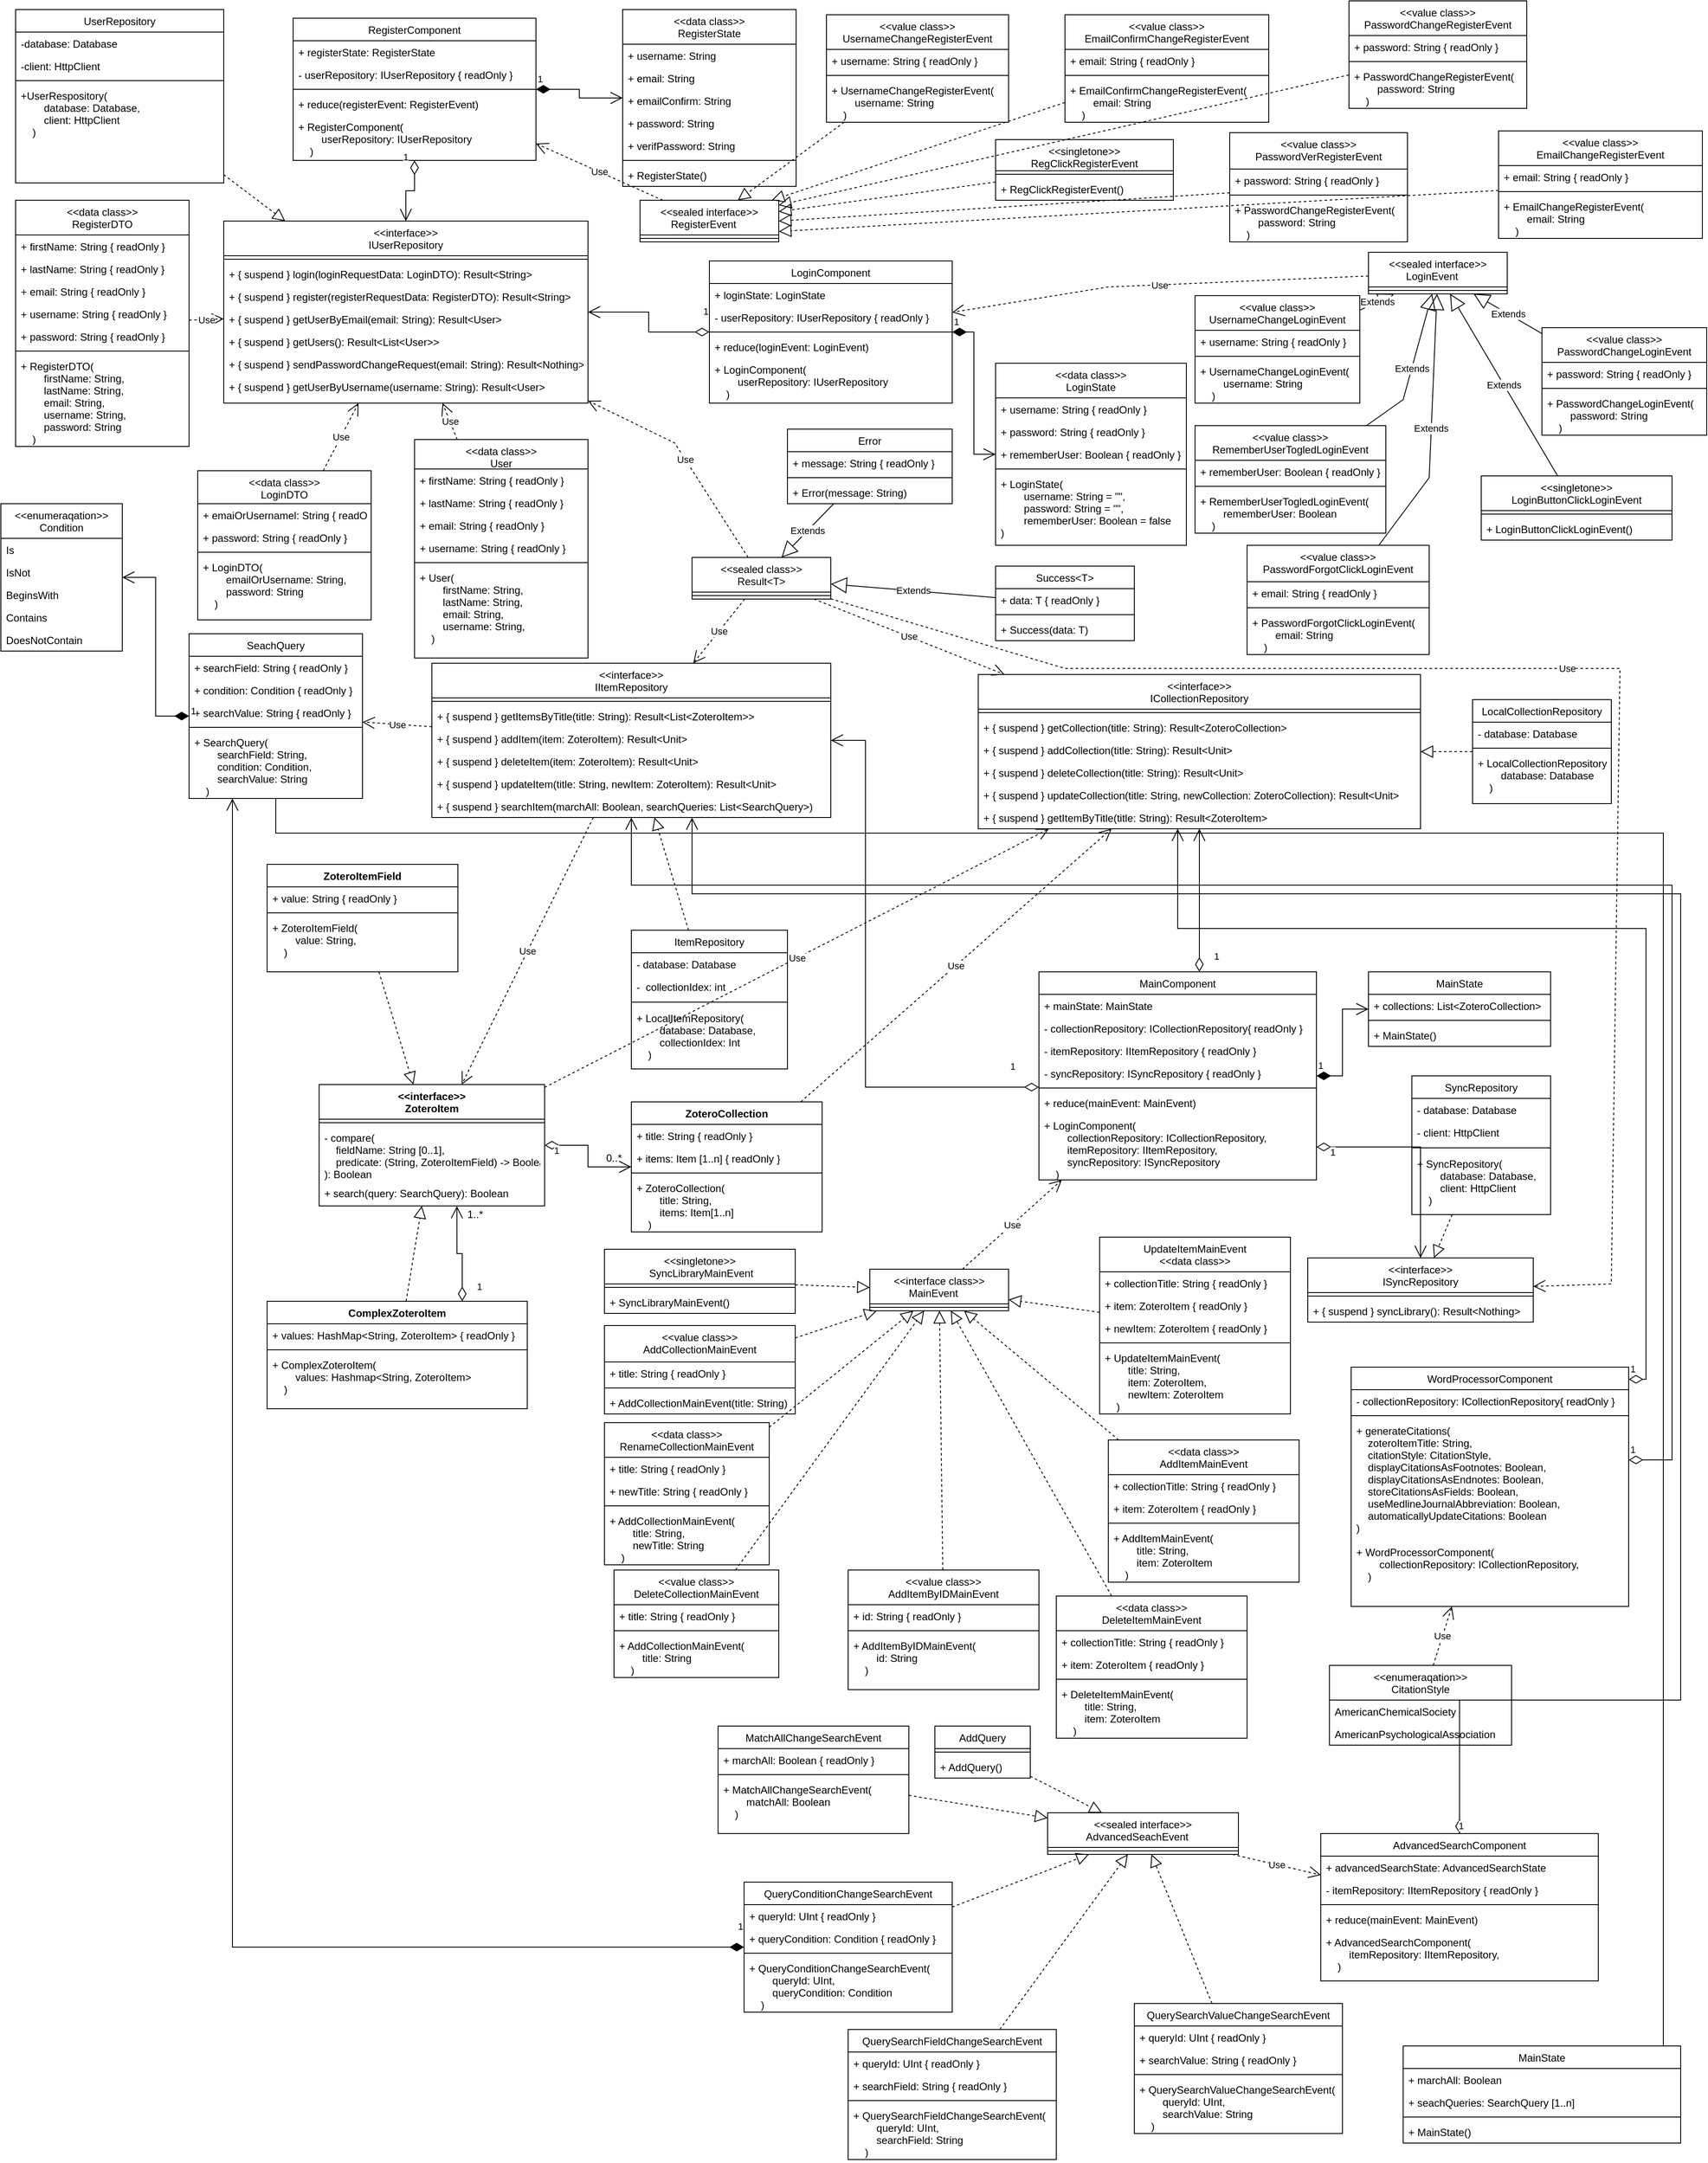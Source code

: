 <mxfile version="20.5.3" type="embed"><diagram id="C5RBs43oDa-KdzZeNtuy" name="Page-1"><mxGraphModel dx="1097" dy="743" grid="1" gridSize="10" guides="1" tooltips="1" connect="1" arrows="1" fold="1" page="1" pageScale="1" pageWidth="2000" pageHeight="2520" math="0" shadow="0"><root><mxCell id="WIyWlLk6GJQsqaUBKTNV-0"/><mxCell id="WIyWlLk6GJQsqaUBKTNV-1" parent="WIyWlLk6GJQsqaUBKTNV-0"/><mxCell id="zkfFHV4jXpPFQw0GAbJ--0" value="&lt;&lt;data class&gt;&gt;&#10;User" style="swimlane;fontStyle=0;align=center;verticalAlign=top;childLayout=stackLayout;horizontal=1;startSize=34;horizontalStack=0;resizeParent=1;resizeLast=0;collapsible=1;marginBottom=0;rounded=0;shadow=0;strokeWidth=1;" parent="WIyWlLk6GJQsqaUBKTNV-1" vertex="1"><mxGeometry x="500" y="506" width="200" height="252" as="geometry"><mxRectangle x="230" y="140" width="160" height="26" as="alternateBounds"/></mxGeometry></mxCell><mxCell id="zkfFHV4jXpPFQw0GAbJ--1" value="+ firstName: String { readOnly }" style="text;align=left;verticalAlign=top;spacingLeft=4;spacingRight=4;overflow=hidden;rotatable=0;points=[[0,0.5],[1,0.5]];portConstraint=eastwest;" parent="zkfFHV4jXpPFQw0GAbJ--0" vertex="1"><mxGeometry y="34" width="200" height="26" as="geometry"/></mxCell><mxCell id="zkfFHV4jXpPFQw0GAbJ--2" value="+ lastName: String { readOnly }" style="text;align=left;verticalAlign=top;spacingLeft=4;spacingRight=4;overflow=hidden;rotatable=0;points=[[0,0.5],[1,0.5]];portConstraint=eastwest;rounded=0;shadow=0;html=0;" parent="zkfFHV4jXpPFQw0GAbJ--0" vertex="1"><mxGeometry y="60" width="200" height="26" as="geometry"/></mxCell><mxCell id="zkfFHV4jXpPFQw0GAbJ--3" value="+ email: String { readOnly }" style="text;align=left;verticalAlign=top;spacingLeft=4;spacingRight=4;overflow=hidden;rotatable=0;points=[[0,0.5],[1,0.5]];portConstraint=eastwest;rounded=0;shadow=0;html=0;" parent="zkfFHV4jXpPFQw0GAbJ--0" vertex="1"><mxGeometry y="86" width="200" height="26" as="geometry"/></mxCell><mxCell id="NYYMoiH2fDYC1uSWcf2y-0" value="+ username: String { readOnly }" style="text;align=left;verticalAlign=top;spacingLeft=4;spacingRight=4;overflow=hidden;rotatable=0;points=[[0,0.5],[1,0.5]];portConstraint=eastwest;rounded=0;shadow=0;html=0;" parent="zkfFHV4jXpPFQw0GAbJ--0" vertex="1"><mxGeometry y="112" width="200" height="26" as="geometry"/></mxCell><mxCell id="zkfFHV4jXpPFQw0GAbJ--4" value="" style="line;html=1;strokeWidth=1;align=left;verticalAlign=middle;spacingTop=-1;spacingLeft=3;spacingRight=3;rotatable=0;labelPosition=right;points=[];portConstraint=eastwest;" parent="zkfFHV4jXpPFQw0GAbJ--0" vertex="1"><mxGeometry y="138" width="200" height="8" as="geometry"/></mxCell><mxCell id="NYYMoiH2fDYC1uSWcf2y-163" value="+ User(&#10;        firstName: String, &#10;        lastName: String,&#10;        email: String,&#10;        username: String,&#10;    )" style="text;align=left;verticalAlign=top;spacingLeft=4;spacingRight=4;overflow=hidden;rotatable=0;points=[[0,0.5],[1,0.5]];portConstraint=eastwest;rounded=0;shadow=0;html=0;" parent="zkfFHV4jXpPFQw0GAbJ--0" vertex="1"><mxGeometry y="146" width="200" height="106" as="geometry"/></mxCell><mxCell id="zkfFHV4jXpPFQw0GAbJ--17" value="UserRepository" style="swimlane;fontStyle=0;align=center;verticalAlign=top;childLayout=stackLayout;horizontal=1;startSize=26;horizontalStack=0;resizeParent=1;resizeLast=0;collapsible=1;marginBottom=0;rounded=0;shadow=0;strokeWidth=1;" parent="WIyWlLk6GJQsqaUBKTNV-1" vertex="1"><mxGeometry x="40" y="10" width="240" height="200" as="geometry"><mxRectangle x="550" y="140" width="160" height="26" as="alternateBounds"/></mxGeometry></mxCell><mxCell id="zkfFHV4jXpPFQw0GAbJ--18" value="-database: Database" style="text;align=left;verticalAlign=top;spacingLeft=4;spacingRight=4;overflow=hidden;rotatable=0;points=[[0,0.5],[1,0.5]];portConstraint=eastwest;" parent="zkfFHV4jXpPFQw0GAbJ--17" vertex="1"><mxGeometry y="26" width="240" height="26" as="geometry"/></mxCell><mxCell id="NYYMoiH2fDYC1uSWcf2y-206" value="-client: HttpClient" style="text;align=left;verticalAlign=top;spacingLeft=4;spacingRight=4;overflow=hidden;rotatable=0;points=[[0,0.5],[1,0.5]];portConstraint=eastwest;" parent="zkfFHV4jXpPFQw0GAbJ--17" vertex="1"><mxGeometry y="52" width="240" height="26" as="geometry"/></mxCell><mxCell id="zkfFHV4jXpPFQw0GAbJ--23" value="" style="line;html=1;strokeWidth=1;align=left;verticalAlign=middle;spacingTop=-1;spacingLeft=3;spacingRight=3;rotatable=0;labelPosition=right;points=[];portConstraint=eastwest;" parent="zkfFHV4jXpPFQw0GAbJ--17" vertex="1"><mxGeometry y="78" width="240" height="8" as="geometry"/></mxCell><mxCell id="NYYMoiH2fDYC1uSWcf2y-207" value="+UserRespository(&#10;        database: Database,&#10;        client: HttpClient&#10;    )" style="text;align=left;verticalAlign=top;spacingLeft=4;spacingRight=4;overflow=hidden;rotatable=0;points=[[0,0.5],[1,0.5]];portConstraint=eastwest;" parent="zkfFHV4jXpPFQw0GAbJ--17" vertex="1"><mxGeometry y="86" width="240" height="88" as="geometry"/></mxCell><mxCell id="NYYMoiH2fDYC1uSWcf2y-2" value="&lt;&lt;interface&gt;&gt;&#10;IUserRepository" style="swimlane;fontStyle=0;align=center;verticalAlign=top;childLayout=stackLayout;horizontal=1;startSize=40;horizontalStack=0;resizeParent=1;resizeLast=0;collapsible=1;marginBottom=0;rounded=0;shadow=0;strokeWidth=1;" parent="WIyWlLk6GJQsqaUBKTNV-1" vertex="1"><mxGeometry x="280" y="254" width="420" height="210" as="geometry"><mxRectangle x="550" y="140" width="160" height="26" as="alternateBounds"/></mxGeometry></mxCell><mxCell id="NYYMoiH2fDYC1uSWcf2y-8" value="" style="line;html=1;strokeWidth=1;align=left;verticalAlign=middle;spacingTop=-1;spacingLeft=3;spacingRight=3;rotatable=0;labelPosition=right;points=[];portConstraint=eastwest;" parent="NYYMoiH2fDYC1uSWcf2y-2" vertex="1"><mxGeometry y="40" width="420" height="8" as="geometry"/></mxCell><mxCell id="NYYMoiH2fDYC1uSWcf2y-9" value="+ { suspend } login(loginRequestData: LoginDTO): Result&lt;String&gt;" style="text;align=left;verticalAlign=top;spacingLeft=4;spacingRight=4;overflow=hidden;rotatable=0;points=[[0,0.5],[1,0.5]];portConstraint=eastwest;" parent="NYYMoiH2fDYC1uSWcf2y-2" vertex="1"><mxGeometry y="48" width="420" height="26" as="geometry"/></mxCell><mxCell id="NYYMoiH2fDYC1uSWcf2y-10" value="+ { suspend } register(registerRequestData: RegisterDTO): Result&lt;String&gt;" style="text;align=left;verticalAlign=top;spacingLeft=4;spacingRight=4;overflow=hidden;rotatable=0;points=[[0,0.5],[1,0.5]];portConstraint=eastwest;" parent="NYYMoiH2fDYC1uSWcf2y-2" vertex="1"><mxGeometry y="74" width="420" height="26" as="geometry"/></mxCell><mxCell id="NYYMoiH2fDYC1uSWcf2y-11" value="+ { suspend } getUserByEmail(email: String): Result&lt;User&gt;" style="text;align=left;verticalAlign=top;spacingLeft=4;spacingRight=4;overflow=hidden;rotatable=0;points=[[0,0.5],[1,0.5]];portConstraint=eastwest;" parent="NYYMoiH2fDYC1uSWcf2y-2" vertex="1"><mxGeometry y="100" width="420" height="26" as="geometry"/></mxCell><mxCell id="NYYMoiH2fDYC1uSWcf2y-12" value="+ { suspend } getUsers(): Result&lt;List&lt;User&gt;&gt;" style="text;align=left;verticalAlign=top;spacingLeft=4;spacingRight=4;overflow=hidden;rotatable=0;points=[[0,0.5],[1,0.5]];portConstraint=eastwest;" parent="NYYMoiH2fDYC1uSWcf2y-2" vertex="1"><mxGeometry y="126" width="420" height="26" as="geometry"/></mxCell><mxCell id="NYYMoiH2fDYC1uSWcf2y-13" value="+ { suspend } sendPasswordChangeRequest(email: String): Result&lt;Nothing&gt;" style="text;align=left;verticalAlign=top;spacingLeft=4;spacingRight=4;overflow=hidden;rotatable=0;points=[[0,0.5],[1,0.5]];portConstraint=eastwest;" parent="NYYMoiH2fDYC1uSWcf2y-2" vertex="1"><mxGeometry y="152" width="420" height="26" as="geometry"/></mxCell><mxCell id="NYYMoiH2fDYC1uSWcf2y-15" value="+ { suspend } getUserByUsername(username: String): Result&lt;User&gt;" style="text;align=left;verticalAlign=top;spacingLeft=4;spacingRight=4;overflow=hidden;rotatable=0;points=[[0,0.5],[1,0.5]];portConstraint=eastwest;" parent="NYYMoiH2fDYC1uSWcf2y-2" vertex="1"><mxGeometry y="178" width="420" height="26" as="geometry"/></mxCell><mxCell id="NYYMoiH2fDYC1uSWcf2y-16" value="" style="endArrow=block;dashed=1;endFill=0;endSize=12;html=1;rounded=0;" parent="WIyWlLk6GJQsqaUBKTNV-1" source="zkfFHV4jXpPFQw0GAbJ--17" target="NYYMoiH2fDYC1uSWcf2y-2" edge="1"><mxGeometry width="160" relative="1" as="geometry"><mxPoint x="760" y="360" as="sourcePoint"/><mxPoint x="920" y="360" as="targetPoint"/></mxGeometry></mxCell><mxCell id="NYYMoiH2fDYC1uSWcf2y-21" value="Use" style="endArrow=open;endSize=12;dashed=1;html=1;rounded=0;" parent="WIyWlLk6GJQsqaUBKTNV-1" source="zkfFHV4jXpPFQw0GAbJ--0" target="NYYMoiH2fDYC1uSWcf2y-2" edge="1"><mxGeometry width="160" relative="1" as="geometry"><mxPoint x="760" y="360" as="sourcePoint"/><mxPoint x="920" y="360" as="targetPoint"/></mxGeometry></mxCell><mxCell id="NYYMoiH2fDYC1uSWcf2y-22" value="&lt;&lt;sealed class&gt;&gt;&#10;Result&lt;T&gt;" style="swimlane;fontStyle=0;align=center;verticalAlign=top;childLayout=stackLayout;horizontal=1;startSize=40;horizontalStack=0;resizeParent=1;resizeParentMax=0;resizeLast=0;collapsible=1;marginBottom=0;" parent="WIyWlLk6GJQsqaUBKTNV-1" vertex="1"><mxGeometry x="820" y="642" width="160" height="48" as="geometry"/></mxCell><mxCell id="NYYMoiH2fDYC1uSWcf2y-24" value="" style="line;strokeWidth=1;fillColor=none;align=left;verticalAlign=middle;spacingTop=-1;spacingLeft=3;spacingRight=3;rotatable=0;labelPosition=right;points=[];portConstraint=eastwest;strokeColor=inherit;" parent="NYYMoiH2fDYC1uSWcf2y-22" vertex="1"><mxGeometry y="40" width="160" height="8" as="geometry"/></mxCell><mxCell id="NYYMoiH2fDYC1uSWcf2y-26" value="Success&lt;T&gt;" style="swimlane;fontStyle=0;align=center;verticalAlign=top;childLayout=stackLayout;horizontal=1;startSize=26;horizontalStack=0;resizeParent=1;resizeParentMax=0;resizeLast=0;collapsible=1;marginBottom=0;" parent="WIyWlLk6GJQsqaUBKTNV-1" vertex="1"><mxGeometry x="1170" y="652" width="160" height="86" as="geometry"/></mxCell><mxCell id="NYYMoiH2fDYC1uSWcf2y-27" value="+ data: T { readOnly }" style="text;strokeColor=none;fillColor=none;align=left;verticalAlign=top;spacingLeft=4;spacingRight=4;overflow=hidden;rotatable=0;points=[[0,0.5],[1,0.5]];portConstraint=eastwest;" parent="NYYMoiH2fDYC1uSWcf2y-26" vertex="1"><mxGeometry y="26" width="160" height="26" as="geometry"/></mxCell><mxCell id="NYYMoiH2fDYC1uSWcf2y-28" value="" style="line;strokeWidth=1;fillColor=none;align=left;verticalAlign=middle;spacingTop=-1;spacingLeft=3;spacingRight=3;rotatable=0;labelPosition=right;points=[];portConstraint=eastwest;strokeColor=inherit;" parent="NYYMoiH2fDYC1uSWcf2y-26" vertex="1"><mxGeometry y="52" width="160" height="8" as="geometry"/></mxCell><mxCell id="NYYMoiH2fDYC1uSWcf2y-228" value="+ Success(data: T)" style="text;strokeColor=none;fillColor=none;align=left;verticalAlign=top;spacingLeft=4;spacingRight=4;overflow=hidden;rotatable=0;points=[[0,0.5],[1,0.5]];portConstraint=eastwest;" parent="NYYMoiH2fDYC1uSWcf2y-26" vertex="1"><mxGeometry y="60" width="160" height="26" as="geometry"/></mxCell><mxCell id="NYYMoiH2fDYC1uSWcf2y-31" value="Error" style="swimlane;fontStyle=0;align=center;verticalAlign=top;childLayout=stackLayout;horizontal=1;startSize=26;horizontalStack=0;resizeParent=1;resizeParentMax=0;resizeLast=0;collapsible=1;marginBottom=0;" parent="WIyWlLk6GJQsqaUBKTNV-1" vertex="1"><mxGeometry x="930" y="494" width="190" height="86" as="geometry"/></mxCell><mxCell id="NYYMoiH2fDYC1uSWcf2y-33" value="+ message: String { readOnly }" style="text;strokeColor=none;fillColor=none;align=left;verticalAlign=top;spacingLeft=4;spacingRight=4;overflow=hidden;rotatable=0;points=[[0,0.5],[1,0.5]];portConstraint=eastwest;" parent="NYYMoiH2fDYC1uSWcf2y-31" vertex="1"><mxGeometry y="26" width="190" height="26" as="geometry"/></mxCell><mxCell id="NYYMoiH2fDYC1uSWcf2y-34" value="" style="line;strokeWidth=1;fillColor=none;align=left;verticalAlign=middle;spacingTop=-1;spacingLeft=3;spacingRight=3;rotatable=0;labelPosition=right;points=[];portConstraint=eastwest;strokeColor=inherit;" parent="NYYMoiH2fDYC1uSWcf2y-31" vertex="1"><mxGeometry y="52" width="190" height="8" as="geometry"/></mxCell><mxCell id="NYYMoiH2fDYC1uSWcf2y-229" value="+ Error(message: String)" style="text;strokeColor=none;fillColor=none;align=left;verticalAlign=top;spacingLeft=4;spacingRight=4;overflow=hidden;rotatable=0;points=[[0,0.5],[1,0.5]];portConstraint=eastwest;" parent="NYYMoiH2fDYC1uSWcf2y-31" vertex="1"><mxGeometry y="60" width="190" height="26" as="geometry"/></mxCell><mxCell id="NYYMoiH2fDYC1uSWcf2y-35" value="Extends" style="endArrow=block;endSize=16;endFill=0;html=1;rounded=0;" parent="WIyWlLk6GJQsqaUBKTNV-1" source="NYYMoiH2fDYC1uSWcf2y-26" target="NYYMoiH2fDYC1uSWcf2y-22" edge="1"><mxGeometry width="160" relative="1" as="geometry"><mxPoint x="780" y="410" as="sourcePoint"/><mxPoint x="940" y="410" as="targetPoint"/></mxGeometry></mxCell><mxCell id="NYYMoiH2fDYC1uSWcf2y-36" value="Extends" style="endArrow=block;endSize=16;endFill=0;html=1;rounded=0;" parent="WIyWlLk6GJQsqaUBKTNV-1" source="NYYMoiH2fDYC1uSWcf2y-31" target="NYYMoiH2fDYC1uSWcf2y-22" edge="1"><mxGeometry width="160" relative="1" as="geometry"><mxPoint x="780" y="410" as="sourcePoint"/><mxPoint x="940" y="410" as="targetPoint"/></mxGeometry></mxCell><mxCell id="NYYMoiH2fDYC1uSWcf2y-37" value="Use" style="endArrow=open;endSize=12;dashed=1;html=1;rounded=0;" parent="WIyWlLk6GJQsqaUBKTNV-1" source="NYYMoiH2fDYC1uSWcf2y-22" target="NYYMoiH2fDYC1uSWcf2y-2" edge="1"><mxGeometry width="160" relative="1" as="geometry"><mxPoint x="590" y="276.158" as="sourcePoint"/><mxPoint x="710" y="268.895" as="targetPoint"/><Array as="points"><mxPoint x="800" y="510"/></Array></mxGeometry></mxCell><mxCell id="NYYMoiH2fDYC1uSWcf2y-141" value="&lt;&lt;interface&gt;&gt;&#10;IItemRepository" style="swimlane;fontStyle=0;align=center;verticalAlign=top;childLayout=stackLayout;horizontal=1;startSize=40;horizontalStack=0;resizeParent=1;resizeParentMax=0;resizeLast=0;collapsible=1;marginBottom=0;fontColor=default;" parent="WIyWlLk6GJQsqaUBKTNV-1" vertex="1"><mxGeometry x="520" y="764" width="460" height="178" as="geometry"/></mxCell><mxCell id="NYYMoiH2fDYC1uSWcf2y-143" value="" style="line;strokeWidth=1;fillColor=none;align=left;verticalAlign=middle;spacingTop=-1;spacingLeft=3;spacingRight=3;rotatable=0;labelPosition=right;points=[];portConstraint=eastwest;strokeColor=inherit;" parent="NYYMoiH2fDYC1uSWcf2y-141" vertex="1"><mxGeometry y="40" width="460" height="8" as="geometry"/></mxCell><mxCell id="NYYMoiH2fDYC1uSWcf2y-144" value="+ { suspend } getItemsByTitle(title: String): Result&lt;List&lt;ZoteroItem&gt;&gt;" style="text;strokeColor=none;fillColor=none;align=left;verticalAlign=top;spacingLeft=4;spacingRight=4;overflow=hidden;rotatable=0;points=[[0,0.5],[1,0.5]];portConstraint=eastwest;" parent="NYYMoiH2fDYC1uSWcf2y-141" vertex="1"><mxGeometry y="48" width="460" height="26" as="geometry"/></mxCell><mxCell id="NYYMoiH2fDYC1uSWcf2y-145" value="+ { suspend } addItem(item: ZoteroItem): Result&lt;Unit&gt;" style="text;strokeColor=none;fillColor=none;align=left;verticalAlign=top;spacingLeft=4;spacingRight=4;overflow=hidden;rotatable=0;points=[[0,0.5],[1,0.5]];portConstraint=eastwest;" parent="NYYMoiH2fDYC1uSWcf2y-141" vertex="1"><mxGeometry y="74" width="460" height="26" as="geometry"/></mxCell><mxCell id="NYYMoiH2fDYC1uSWcf2y-147" value="+ { suspend } deleteItem(item: ZoteroItem): Result&lt;Unit&gt;" style="text;strokeColor=none;fillColor=none;align=left;verticalAlign=top;spacingLeft=4;spacingRight=4;overflow=hidden;rotatable=0;points=[[0,0.5],[1,0.5]];portConstraint=eastwest;" parent="NYYMoiH2fDYC1uSWcf2y-141" vertex="1"><mxGeometry y="100" width="460" height="26" as="geometry"/></mxCell><mxCell id="NYYMoiH2fDYC1uSWcf2y-148" value="+ { suspend } updateItem(title: String, newItem: ZoteroItem): Result&lt;Unit&gt;" style="text;strokeColor=none;fillColor=none;align=left;verticalAlign=top;spacingLeft=4;spacingRight=4;overflow=hidden;rotatable=0;points=[[0,0.5],[1,0.5]];portConstraint=eastwest;" parent="NYYMoiH2fDYC1uSWcf2y-141" vertex="1"><mxGeometry y="126" width="460" height="26" as="geometry"/></mxCell><mxCell id="37" value="+ { suspend } searchItem(marchAll: Boolean, searchQueries: List&lt;SearchQuery&gt;)" style="text;strokeColor=none;fillColor=none;align=left;verticalAlign=top;spacingLeft=4;spacingRight=4;overflow=hidden;rotatable=0;points=[[0,0.5],[1,0.5]];portConstraint=eastwest;" parent="NYYMoiH2fDYC1uSWcf2y-141" vertex="1"><mxGeometry y="152" width="460" height="26" as="geometry"/></mxCell><mxCell id="NYYMoiH2fDYC1uSWcf2y-150" value="ItemRepository" style="swimlane;fontStyle=0;align=center;verticalAlign=top;childLayout=stackLayout;horizontal=1;startSize=26;horizontalStack=0;resizeParent=1;resizeLast=0;collapsible=1;marginBottom=0;rounded=0;shadow=0;strokeWidth=1;" parent="WIyWlLk6GJQsqaUBKTNV-1" vertex="1"><mxGeometry x="750" y="1072" width="180" height="160" as="geometry"><mxRectangle x="550" y="140" width="160" height="26" as="alternateBounds"/></mxGeometry></mxCell><mxCell id="NYYMoiH2fDYC1uSWcf2y-151" value="- database: Database" style="text;align=left;verticalAlign=top;spacingLeft=4;spacingRight=4;overflow=hidden;rotatable=0;points=[[0,0.5],[1,0.5]];portConstraint=eastwest;" parent="NYYMoiH2fDYC1uSWcf2y-150" vertex="1"><mxGeometry y="26" width="180" height="26" as="geometry"/></mxCell><mxCell id="27" value="-  collectionIdex: int" style="text;align=left;verticalAlign=top;spacingLeft=4;spacingRight=4;overflow=hidden;rotatable=0;points=[[0,0.5],[1,0.5]];portConstraint=eastwest;" parent="NYYMoiH2fDYC1uSWcf2y-150" vertex="1"><mxGeometry y="52" width="180" height="26" as="geometry"/></mxCell><mxCell id="NYYMoiH2fDYC1uSWcf2y-152" value="" style="line;html=1;strokeWidth=1;align=left;verticalAlign=middle;spacingTop=-1;spacingLeft=3;spacingRight=3;rotatable=0;labelPosition=right;points=[];portConstraint=eastwest;" parent="NYYMoiH2fDYC1uSWcf2y-150" vertex="1"><mxGeometry y="78" width="180" height="10" as="geometry"/></mxCell><mxCell id="NYYMoiH2fDYC1uSWcf2y-208" value="+ LocalItemRepository(&#10;        database: Database,&#10;        collectionIdex: Int&#10;    )" style="text;align=left;verticalAlign=top;spacingLeft=4;spacingRight=4;overflow=hidden;rotatable=0;points=[[0,0.5],[1,0.5]];portConstraint=eastwest;" parent="NYYMoiH2fDYC1uSWcf2y-150" vertex="1"><mxGeometry y="88" width="180" height="72" as="geometry"/></mxCell><mxCell id="NYYMoiH2fDYC1uSWcf2y-156" value="" style="endArrow=block;dashed=1;endFill=0;endSize=12;html=1;rounded=0;" parent="WIyWlLk6GJQsqaUBKTNV-1" source="NYYMoiH2fDYC1uSWcf2y-150" target="NYYMoiH2fDYC1uSWcf2y-141" edge="1"><mxGeometry width="160" relative="1" as="geometry"><mxPoint x="990" y="470" as="sourcePoint"/><mxPoint x="890" y="376" as="targetPoint"/></mxGeometry></mxCell><mxCell id="NYYMoiH2fDYC1uSWcf2y-158" value="Use" style="endArrow=open;endSize=12;dashed=1;html=1;rounded=0;" parent="WIyWlLk6GJQsqaUBKTNV-1" source="NYYMoiH2fDYC1uSWcf2y-22" target="NYYMoiH2fDYC1uSWcf2y-141" edge="1"><mxGeometry width="160" relative="1" as="geometry"><mxPoint x="1290" y="296.333" as="sourcePoint"/><mxPoint x="1070" y="275.25" as="targetPoint"/></mxGeometry></mxCell><mxCell id="NYYMoiH2fDYC1uSWcf2y-178" value="ZoteroCollection" style="swimlane;fontStyle=1;align=center;verticalAlign=top;childLayout=stackLayout;horizontal=1;startSize=26;horizontalStack=0;resizeParent=1;resizeParentMax=0;resizeLast=0;collapsible=1;marginBottom=0;fontColor=default;" parent="WIyWlLk6GJQsqaUBKTNV-1" vertex="1"><mxGeometry x="750" y="1270" width="220" height="150" as="geometry"/></mxCell><mxCell id="NYYMoiH2fDYC1uSWcf2y-183" value="+ title: String { readOnly }" style="text;strokeColor=none;fillColor=none;align=left;verticalAlign=top;spacingLeft=4;spacingRight=4;overflow=hidden;rotatable=0;points=[[0,0.5],[1,0.5]];portConstraint=eastwest;fontColor=default;" parent="NYYMoiH2fDYC1uSWcf2y-178" vertex="1"><mxGeometry y="26" width="220" height="26" as="geometry"/></mxCell><mxCell id="NYYMoiH2fDYC1uSWcf2y-179" value="+ items: Item [1..n] { readOnly }" style="text;strokeColor=none;fillColor=none;align=left;verticalAlign=top;spacingLeft=4;spacingRight=4;overflow=hidden;rotatable=0;points=[[0,0.5],[1,0.5]];portConstraint=eastwest;fontColor=default;" parent="NYYMoiH2fDYC1uSWcf2y-178" vertex="1"><mxGeometry y="52" width="220" height="26" as="geometry"/></mxCell><mxCell id="NYYMoiH2fDYC1uSWcf2y-180" value="" style="line;strokeWidth=1;fillColor=none;align=left;verticalAlign=middle;spacingTop=-1;spacingLeft=3;spacingRight=3;rotatable=0;labelPosition=right;points=[];portConstraint=eastwest;strokeColor=inherit;fontColor=default;" parent="NYYMoiH2fDYC1uSWcf2y-178" vertex="1"><mxGeometry y="78" width="220" height="8" as="geometry"/></mxCell><mxCell id="NYYMoiH2fDYC1uSWcf2y-181" value="+ ZoteroCollection(&#10;        title: String,&#10;        items: Item[1..n]&#10;    )" style="text;strokeColor=none;fillColor=none;align=left;verticalAlign=top;spacingLeft=4;spacingRight=4;overflow=hidden;rotatable=0;points=[[0,0.5],[1,0.5]];portConstraint=eastwest;fontColor=default;" parent="NYYMoiH2fDYC1uSWcf2y-178" vertex="1"><mxGeometry y="86" width="220" height="64" as="geometry"/></mxCell><mxCell id="NYYMoiH2fDYC1uSWcf2y-188" value="&lt;&lt;interface&gt;&gt;&#10;ICollectionRepository" style="swimlane;fontStyle=0;align=center;verticalAlign=top;childLayout=stackLayout;horizontal=1;startSize=40;horizontalStack=0;resizeParent=1;resizeParentMax=0;resizeLast=0;collapsible=1;marginBottom=0;fontColor=default;" parent="WIyWlLk6GJQsqaUBKTNV-1" vertex="1"><mxGeometry x="1150" y="777" width="510" height="178" as="geometry"/></mxCell><mxCell id="NYYMoiH2fDYC1uSWcf2y-189" value="" style="line;strokeWidth=1;fillColor=none;align=left;verticalAlign=middle;spacingTop=-1;spacingLeft=3;spacingRight=3;rotatable=0;labelPosition=right;points=[];portConstraint=eastwest;strokeColor=inherit;" parent="NYYMoiH2fDYC1uSWcf2y-188" vertex="1"><mxGeometry y="40" width="510" height="8" as="geometry"/></mxCell><mxCell id="NYYMoiH2fDYC1uSWcf2y-190" value="+ { suspend } getCollection(title: String): Result&lt;ZoteroCollection&gt;" style="text;strokeColor=none;fillColor=none;align=left;verticalAlign=top;spacingLeft=4;spacingRight=4;overflow=hidden;rotatable=0;points=[[0,0.5],[1,0.5]];portConstraint=eastwest;" parent="NYYMoiH2fDYC1uSWcf2y-188" vertex="1"><mxGeometry y="48" width="510" height="26" as="geometry"/></mxCell><mxCell id="NYYMoiH2fDYC1uSWcf2y-191" value="+ { suspend } addCollection(title: String): Result&lt;Unit&gt;" style="text;strokeColor=none;fillColor=none;align=left;verticalAlign=top;spacingLeft=4;spacingRight=4;overflow=hidden;rotatable=0;points=[[0,0.5],[1,0.5]];portConstraint=eastwest;" parent="NYYMoiH2fDYC1uSWcf2y-188" vertex="1"><mxGeometry y="74" width="510" height="26" as="geometry"/></mxCell><mxCell id="NYYMoiH2fDYC1uSWcf2y-193" value="+ { suspend } deleteCollection(title: String): Result&lt;Unit&gt;" style="text;strokeColor=none;fillColor=none;align=left;verticalAlign=top;spacingLeft=4;spacingRight=4;overflow=hidden;rotatable=0;points=[[0,0.5],[1,0.5]];portConstraint=eastwest;" parent="NYYMoiH2fDYC1uSWcf2y-188" vertex="1"><mxGeometry y="100" width="510" height="26" as="geometry"/></mxCell><mxCell id="NYYMoiH2fDYC1uSWcf2y-194" value="+ { suspend } updateCollection(title: String, newCollection: ZoteroCollection): Result&lt;Unit&gt;" style="text;strokeColor=none;fillColor=none;align=left;verticalAlign=top;spacingLeft=4;spacingRight=4;overflow=hidden;rotatable=0;points=[[0,0.5],[1,0.5]];portConstraint=eastwest;" parent="NYYMoiH2fDYC1uSWcf2y-188" vertex="1"><mxGeometry y="126" width="510" height="26" as="geometry"/></mxCell><mxCell id="201" value="+ { suspend } getItemByTitle(title: String): Result&lt;ZoteroItem&gt;" style="text;strokeColor=none;fillColor=none;align=left;verticalAlign=top;spacingLeft=4;spacingRight=4;overflow=hidden;rotatable=0;points=[[0,0.5],[1,0.5]];portConstraint=eastwest;" vertex="1" parent="NYYMoiH2fDYC1uSWcf2y-188"><mxGeometry y="152" width="510" height="26" as="geometry"/></mxCell><mxCell id="NYYMoiH2fDYC1uSWcf2y-195" value="Use" style="endArrow=open;endSize=12;dashed=1;html=1;rounded=0;" parent="WIyWlLk6GJQsqaUBKTNV-1" source="NYYMoiH2fDYC1uSWcf2y-178" target="NYYMoiH2fDYC1uSWcf2y-188" edge="1"><mxGeometry width="160" relative="1" as="geometry"><mxPoint x="1220" y="953.824" as="sourcePoint"/><mxPoint x="1350.362" y="848" as="targetPoint"/></mxGeometry></mxCell><mxCell id="NYYMoiH2fDYC1uSWcf2y-196" value="LocalCollectionRepository" style="swimlane;fontStyle=0;align=center;verticalAlign=top;childLayout=stackLayout;horizontal=1;startSize=26;horizontalStack=0;resizeParent=1;resizeLast=0;collapsible=1;marginBottom=0;rounded=0;shadow=0;strokeWidth=1;" parent="WIyWlLk6GJQsqaUBKTNV-1" vertex="1"><mxGeometry x="1720" y="806" width="160" height="120" as="geometry"><mxRectangle x="550" y="140" width="160" height="26" as="alternateBounds"/></mxGeometry></mxCell><mxCell id="NYYMoiH2fDYC1uSWcf2y-197" value="- database: Database" style="text;align=left;verticalAlign=top;spacingLeft=4;spacingRight=4;overflow=hidden;rotatable=0;points=[[0,0.5],[1,0.5]];portConstraint=eastwest;" parent="NYYMoiH2fDYC1uSWcf2y-196" vertex="1"><mxGeometry y="26" width="160" height="26" as="geometry"/></mxCell><mxCell id="NYYMoiH2fDYC1uSWcf2y-198" value="" style="line;html=1;strokeWidth=1;align=left;verticalAlign=middle;spacingTop=-1;spacingLeft=3;spacingRight=3;rotatable=0;labelPosition=right;points=[];portConstraint=eastwest;" parent="NYYMoiH2fDYC1uSWcf2y-196" vertex="1"><mxGeometry y="52" width="160" height="8" as="geometry"/></mxCell><mxCell id="NYYMoiH2fDYC1uSWcf2y-227" value="+ LocalCollectionRepository(&#10;        database: Database&#10;    )" style="text;align=left;verticalAlign=top;spacingLeft=4;spacingRight=4;overflow=hidden;rotatable=0;points=[[0,0.5],[1,0.5]];portConstraint=eastwest;" parent="NYYMoiH2fDYC1uSWcf2y-196" vertex="1"><mxGeometry y="60" width="160" height="60" as="geometry"/></mxCell><mxCell id="NYYMoiH2fDYC1uSWcf2y-202" value="" style="endArrow=block;dashed=1;endFill=0;endSize=12;html=1;rounded=0;" parent="WIyWlLk6GJQsqaUBKTNV-1" source="NYYMoiH2fDYC1uSWcf2y-196" target="NYYMoiH2fDYC1uSWcf2y-188" edge="1"><mxGeometry width="160" relative="1" as="geometry"><mxPoint x="1429.688" y="1262" as="sourcePoint"/><mxPoint x="1470.308" y="1160" as="targetPoint"/></mxGeometry></mxCell><mxCell id="NYYMoiH2fDYC1uSWcf2y-204" value="Use" style="endArrow=open;endSize=12;dashed=1;html=1;rounded=0;" parent="WIyWlLk6GJQsqaUBKTNV-1" source="NYYMoiH2fDYC1uSWcf2y-22" target="NYYMoiH2fDYC1uSWcf2y-188" edge="1"><mxGeometry width="160" relative="1" as="geometry"><mxPoint x="1374.747" y="328" as="sourcePoint"/><mxPoint x="1442.396" y="670" as="targetPoint"/></mxGeometry></mxCell><mxCell id="NYYMoiH2fDYC1uSWcf2y-220" value="LoginComponent" style="swimlane;fontStyle=0;align=center;verticalAlign=top;childLayout=stackLayout;horizontal=1;startSize=26;horizontalStack=0;resizeParent=1;resizeParentMax=0;resizeLast=0;collapsible=1;marginBottom=0;fontColor=default;" parent="WIyWlLk6GJQsqaUBKTNV-1" vertex="1"><mxGeometry x="840" y="300" width="280" height="164" as="geometry"/></mxCell><mxCell id="NYYMoiH2fDYC1uSWcf2y-221" value="+ loginState: LoginState" style="text;strokeColor=none;fillColor=none;align=left;verticalAlign=top;spacingLeft=4;spacingRight=4;overflow=hidden;rotatable=0;points=[[0,0.5],[1,0.5]];portConstraint=eastwest;fontColor=default;" parent="NYYMoiH2fDYC1uSWcf2y-220" vertex="1"><mxGeometry y="26" width="280" height="26" as="geometry"/></mxCell><mxCell id="NYYMoiH2fDYC1uSWcf2y-226" value="- userRepository: IUserRepository { readOnly }" style="text;strokeColor=none;fillColor=none;align=left;verticalAlign=top;spacingLeft=4;spacingRight=4;overflow=hidden;rotatable=0;points=[[0,0.5],[1,0.5]];portConstraint=eastwest;fontColor=default;" parent="NYYMoiH2fDYC1uSWcf2y-220" vertex="1"><mxGeometry y="52" width="280" height="26" as="geometry"/></mxCell><mxCell id="NYYMoiH2fDYC1uSWcf2y-222" value="" style="line;strokeWidth=1;fillColor=none;align=left;verticalAlign=middle;spacingTop=-1;spacingLeft=3;spacingRight=3;rotatable=0;labelPosition=right;points=[];portConstraint=eastwest;strokeColor=inherit;fontColor=default;" parent="NYYMoiH2fDYC1uSWcf2y-220" vertex="1"><mxGeometry y="78" width="280" height="8" as="geometry"/></mxCell><mxCell id="NYYMoiH2fDYC1uSWcf2y-223" value="+ reduce(loginEvent: LoginEvent)" style="text;strokeColor=none;fillColor=none;align=left;verticalAlign=top;spacingLeft=4;spacingRight=4;overflow=hidden;rotatable=0;points=[[0,0.5],[1,0.5]];portConstraint=eastwest;fontColor=default;" parent="NYYMoiH2fDYC1uSWcf2y-220" vertex="1"><mxGeometry y="86" width="280" height="26" as="geometry"/></mxCell><mxCell id="NYYMoiH2fDYC1uSWcf2y-230" value="+ LoginComponent(&#10;        userRepository: IUserRepository&#10;    )" style="text;strokeColor=none;fillColor=none;align=left;verticalAlign=top;spacingLeft=4;spacingRight=4;overflow=hidden;rotatable=0;points=[[0,0.5],[1,0.5]];portConstraint=eastwest;fontColor=default;" parent="NYYMoiH2fDYC1uSWcf2y-220" vertex="1"><mxGeometry y="112" width="280" height="52" as="geometry"/></mxCell><mxCell id="NYYMoiH2fDYC1uSWcf2y-231" value="&lt;&lt;data class&gt;&gt;&#10;LoginState" style="swimlane;fontStyle=0;align=center;verticalAlign=top;childLayout=stackLayout;horizontal=1;startSize=40;horizontalStack=0;resizeParent=1;resizeParentMax=0;resizeLast=0;collapsible=1;marginBottom=0;fontColor=default;" parent="WIyWlLk6GJQsqaUBKTNV-1" vertex="1"><mxGeometry x="1170" y="418" width="220" height="210" as="geometry"/></mxCell><mxCell id="NYYMoiH2fDYC1uSWcf2y-232" value="+ username: String { readOnly }" style="text;strokeColor=none;fillColor=none;align=left;verticalAlign=top;spacingLeft=4;spacingRight=4;overflow=hidden;rotatable=0;points=[[0,0.5],[1,0.5]];portConstraint=eastwest;fontColor=default;" parent="NYYMoiH2fDYC1uSWcf2y-231" vertex="1"><mxGeometry y="40" width="220" height="26" as="geometry"/></mxCell><mxCell id="NYYMoiH2fDYC1uSWcf2y-235" value="+ password: String { readOnly }" style="text;strokeColor=none;fillColor=none;align=left;verticalAlign=top;spacingLeft=4;spacingRight=4;overflow=hidden;rotatable=0;points=[[0,0.5],[1,0.5]];portConstraint=eastwest;fontColor=default;" parent="NYYMoiH2fDYC1uSWcf2y-231" vertex="1"><mxGeometry y="66" width="220" height="26" as="geometry"/></mxCell><mxCell id="NYYMoiH2fDYC1uSWcf2y-236" value="+ rememberUser: Boolean { readOnly }" style="text;strokeColor=none;fillColor=none;align=left;verticalAlign=top;spacingLeft=4;spacingRight=4;overflow=hidden;rotatable=0;points=[[0,0.5],[1,0.5]];portConstraint=eastwest;fontColor=default;" parent="NYYMoiH2fDYC1uSWcf2y-231" vertex="1"><mxGeometry y="92" width="220" height="26" as="geometry"/></mxCell><mxCell id="NYYMoiH2fDYC1uSWcf2y-233" value="" style="line;strokeWidth=1;fillColor=none;align=left;verticalAlign=middle;spacingTop=-1;spacingLeft=3;spacingRight=3;rotatable=0;labelPosition=right;points=[];portConstraint=eastwest;strokeColor=inherit;fontColor=default;" parent="NYYMoiH2fDYC1uSWcf2y-231" vertex="1"><mxGeometry y="118" width="220" height="8" as="geometry"/></mxCell><mxCell id="NYYMoiH2fDYC1uSWcf2y-234" value="+ LoginState(&#10;        username: String = &quot;&quot;,&#10;        password: String = &quot;&quot;,&#10;        rememberUser: Boolean = false&#10;)" style="text;strokeColor=none;fillColor=none;align=left;verticalAlign=top;spacingLeft=4;spacingRight=4;overflow=hidden;rotatable=0;points=[[0,0.5],[1,0.5]];portConstraint=eastwest;fontColor=default;" parent="NYYMoiH2fDYC1uSWcf2y-231" vertex="1"><mxGeometry y="126" width="220" height="84" as="geometry"/></mxCell><mxCell id="NYYMoiH2fDYC1uSWcf2y-237" value="1" style="endArrow=open;html=1;endSize=12;startArrow=diamondThin;startSize=14;startFill=0;edgeStyle=orthogonalEdgeStyle;align=left;verticalAlign=bottom;rounded=0;fontColor=default;" parent="WIyWlLk6GJQsqaUBKTNV-1" source="NYYMoiH2fDYC1uSWcf2y-220" target="NYYMoiH2fDYC1uSWcf2y-2" edge="1"><mxGeometry x="-0.891" y="-15" relative="1" as="geometry"><mxPoint x="1360" y="300" as="sourcePoint"/><mxPoint x="1520" y="300" as="targetPoint"/><mxPoint as="offset"/></mxGeometry></mxCell><mxCell id="NYYMoiH2fDYC1uSWcf2y-238" value="1" style="endArrow=open;html=1;endSize=12;startArrow=diamondThin;startSize=14;startFill=1;edgeStyle=orthogonalEdgeStyle;align=left;verticalAlign=bottom;rounded=0;fontColor=default;" parent="WIyWlLk6GJQsqaUBKTNV-1" source="NYYMoiH2fDYC1uSWcf2y-220" target="NYYMoiH2fDYC1uSWcf2y-231" edge="1"><mxGeometry x="-1" y="3" relative="1" as="geometry"><mxPoint x="1400" y="250" as="sourcePoint"/><mxPoint x="1560" y="250" as="targetPoint"/></mxGeometry></mxCell><mxCell id="NYYMoiH2fDYC1uSWcf2y-239" value="&lt;&lt;sealed interface&gt;&gt;&#10;LoginEvent    " style="swimlane;fontStyle=0;align=center;verticalAlign=top;childLayout=stackLayout;horizontal=1;startSize=40;horizontalStack=0;resizeParent=1;resizeParentMax=0;resizeLast=0;collapsible=1;marginBottom=0;fontColor=default;" parent="WIyWlLk6GJQsqaUBKTNV-1" vertex="1"><mxGeometry x="1600" y="290" width="160" height="48" as="geometry"/></mxCell><mxCell id="NYYMoiH2fDYC1uSWcf2y-241" value="" style="line;strokeWidth=1;fillColor=none;align=left;verticalAlign=middle;spacingTop=-1;spacingLeft=3;spacingRight=3;rotatable=0;labelPosition=right;points=[];portConstraint=eastwest;strokeColor=inherit;fontColor=default;" parent="NYYMoiH2fDYC1uSWcf2y-239" vertex="1"><mxGeometry y="40" width="160" height="8" as="geometry"/></mxCell><mxCell id="NYYMoiH2fDYC1uSWcf2y-243" value="&lt;&lt;value class&gt;&gt;&#10;UsernameChangeLoginEvent" style="swimlane;fontStyle=0;align=center;verticalAlign=top;childLayout=stackLayout;horizontal=1;startSize=40;horizontalStack=0;resizeParent=1;resizeParentMax=0;resizeLast=0;collapsible=1;marginBottom=0;fontColor=default;" parent="WIyWlLk6GJQsqaUBKTNV-1" vertex="1"><mxGeometry x="1400" y="340" width="190" height="124" as="geometry"/></mxCell><mxCell id="NYYMoiH2fDYC1uSWcf2y-244" value="+ username: String { readOnly }" style="text;strokeColor=none;fillColor=none;align=left;verticalAlign=top;spacingLeft=4;spacingRight=4;overflow=hidden;rotatable=0;points=[[0,0.5],[1,0.5]];portConstraint=eastwest;fontColor=default;" parent="NYYMoiH2fDYC1uSWcf2y-243" vertex="1"><mxGeometry y="40" width="190" height="26" as="geometry"/></mxCell><mxCell id="NYYMoiH2fDYC1uSWcf2y-245" value="" style="line;strokeWidth=1;fillColor=none;align=left;verticalAlign=middle;spacingTop=-1;spacingLeft=3;spacingRight=3;rotatable=0;labelPosition=right;points=[];portConstraint=eastwest;strokeColor=inherit;fontColor=default;" parent="NYYMoiH2fDYC1uSWcf2y-243" vertex="1"><mxGeometry y="66" width="190" height="8" as="geometry"/></mxCell><mxCell id="NYYMoiH2fDYC1uSWcf2y-246" value="+ UsernameChangeLoginEvent(&#10;        username: String&#10;    )" style="text;strokeColor=none;fillColor=none;align=left;verticalAlign=top;spacingLeft=4;spacingRight=4;overflow=hidden;rotatable=0;points=[[0,0.5],[1,0.5]];portConstraint=eastwest;fontColor=default;" parent="NYYMoiH2fDYC1uSWcf2y-243" vertex="1"><mxGeometry y="74" width="190" height="50" as="geometry"/></mxCell><mxCell id="NYYMoiH2fDYC1uSWcf2y-248" value="Extends" style="endArrow=block;endSize=16;endFill=0;html=1;rounded=0;fontColor=default;" parent="WIyWlLk6GJQsqaUBKTNV-1" source="NYYMoiH2fDYC1uSWcf2y-243" target="NYYMoiH2fDYC1uSWcf2y-239" edge="1"><mxGeometry width="160" relative="1" as="geometry"><mxPoint x="1550" y="400" as="sourcePoint"/><mxPoint x="1710" y="400" as="targetPoint"/></mxGeometry></mxCell><mxCell id="NYYMoiH2fDYC1uSWcf2y-249" value="&lt;&lt;value class&gt;&gt;&#10;PasswordChangeLoginEvent" style="swimlane;fontStyle=0;align=center;verticalAlign=top;childLayout=stackLayout;horizontal=1;startSize=40;horizontalStack=0;resizeParent=1;resizeParentMax=0;resizeLast=0;collapsible=1;marginBottom=0;fontColor=default;" parent="WIyWlLk6GJQsqaUBKTNV-1" vertex="1"><mxGeometry x="1800" y="377" width="190" height="124" as="geometry"/></mxCell><mxCell id="NYYMoiH2fDYC1uSWcf2y-250" value="+ password: String { readOnly }" style="text;strokeColor=none;fillColor=none;align=left;verticalAlign=top;spacingLeft=4;spacingRight=4;overflow=hidden;rotatable=0;points=[[0,0.5],[1,0.5]];portConstraint=eastwest;fontColor=default;" parent="NYYMoiH2fDYC1uSWcf2y-249" vertex="1"><mxGeometry y="40" width="190" height="26" as="geometry"/></mxCell><mxCell id="NYYMoiH2fDYC1uSWcf2y-251" value="" style="line;strokeWidth=1;fillColor=none;align=left;verticalAlign=middle;spacingTop=-1;spacingLeft=3;spacingRight=3;rotatable=0;labelPosition=right;points=[];portConstraint=eastwest;strokeColor=inherit;fontColor=default;" parent="NYYMoiH2fDYC1uSWcf2y-249" vertex="1"><mxGeometry y="66" width="190" height="8" as="geometry"/></mxCell><mxCell id="NYYMoiH2fDYC1uSWcf2y-252" value="+ PasswordChangeLoginEvent(&#10;        password: String&#10;    )" style="text;strokeColor=none;fillColor=none;align=left;verticalAlign=top;spacingLeft=4;spacingRight=4;overflow=hidden;rotatable=0;points=[[0,0.5],[1,0.5]];portConstraint=eastwest;fontColor=default;" parent="NYYMoiH2fDYC1uSWcf2y-249" vertex="1"><mxGeometry y="74" width="190" height="50" as="geometry"/></mxCell><mxCell id="NYYMoiH2fDYC1uSWcf2y-253" value="Extends" style="endArrow=block;endSize=16;endFill=0;html=1;rounded=0;fontColor=default;" parent="WIyWlLk6GJQsqaUBKTNV-1" source="NYYMoiH2fDYC1uSWcf2y-249" target="NYYMoiH2fDYC1uSWcf2y-239" edge="1"><mxGeometry width="160" relative="1" as="geometry"><mxPoint x="1644.286" y="480.0" as="sourcePoint"/><mxPoint x="1702.857" y="398" as="targetPoint"/></mxGeometry></mxCell><mxCell id="NYYMoiH2fDYC1uSWcf2y-254" value="&lt;&lt;value class&gt;&gt;&#10;RememberUserTogledLoginEvent" style="swimlane;fontStyle=0;align=center;verticalAlign=top;childLayout=stackLayout;horizontal=1;startSize=40;horizontalStack=0;resizeParent=1;resizeParentMax=0;resizeLast=0;collapsible=1;marginBottom=0;fontColor=default;" parent="WIyWlLk6GJQsqaUBKTNV-1" vertex="1"><mxGeometry x="1400" y="490" width="220" height="124" as="geometry"/></mxCell><mxCell id="NYYMoiH2fDYC1uSWcf2y-255" value="+ rememberUser: Boolean { readOnly }" style="text;strokeColor=none;fillColor=none;align=left;verticalAlign=top;spacingLeft=4;spacingRight=4;overflow=hidden;rotatable=0;points=[[0,0.5],[1,0.5]];portConstraint=eastwest;fontColor=default;" parent="NYYMoiH2fDYC1uSWcf2y-254" vertex="1"><mxGeometry y="40" width="220" height="26" as="geometry"/></mxCell><mxCell id="NYYMoiH2fDYC1uSWcf2y-256" value="" style="line;strokeWidth=1;fillColor=none;align=left;verticalAlign=middle;spacingTop=-1;spacingLeft=3;spacingRight=3;rotatable=0;labelPosition=right;points=[];portConstraint=eastwest;strokeColor=inherit;fontColor=default;" parent="NYYMoiH2fDYC1uSWcf2y-254" vertex="1"><mxGeometry y="66" width="220" height="8" as="geometry"/></mxCell><mxCell id="NYYMoiH2fDYC1uSWcf2y-257" value="+ RememberUserTogledLoginEvent(&#10;        rememberUser: Boolean&#10;    )" style="text;strokeColor=none;fillColor=none;align=left;verticalAlign=top;spacingLeft=4;spacingRight=4;overflow=hidden;rotatable=0;points=[[0,0.5],[1,0.5]];portConstraint=eastwest;fontColor=default;" parent="NYYMoiH2fDYC1uSWcf2y-254" vertex="1"><mxGeometry y="74" width="220" height="50" as="geometry"/></mxCell><mxCell id="NYYMoiH2fDYC1uSWcf2y-258" value="Extends" style="endArrow=block;endSize=16;endFill=0;html=1;rounded=0;fontColor=default;" parent="WIyWlLk6GJQsqaUBKTNV-1" source="NYYMoiH2fDYC1uSWcf2y-254" target="NYYMoiH2fDYC1uSWcf2y-239" edge="1"><mxGeometry width="160" relative="1" as="geometry"><mxPoint x="1644.286" y="480.0" as="sourcePoint"/><mxPoint x="1702.857" y="398" as="targetPoint"/><Array as="points"><mxPoint x="1640" y="460"/></Array></mxGeometry></mxCell><mxCell id="NYYMoiH2fDYC1uSWcf2y-259" value="&lt;&lt;singletone&gt;&gt; &#10;LoginButtonClickLoginEvent" style="swimlane;fontStyle=0;align=center;verticalAlign=top;childLayout=stackLayout;horizontal=1;startSize=40;horizontalStack=0;resizeParent=1;resizeParentMax=0;resizeLast=0;collapsible=1;marginBottom=0;fontColor=default;" parent="WIyWlLk6GJQsqaUBKTNV-1" vertex="1"><mxGeometry x="1730" y="548" width="220" height="74" as="geometry"/></mxCell><mxCell id="NYYMoiH2fDYC1uSWcf2y-261" value="" style="line;strokeWidth=1;fillColor=none;align=left;verticalAlign=middle;spacingTop=-1;spacingLeft=3;spacingRight=3;rotatable=0;labelPosition=right;points=[];portConstraint=eastwest;strokeColor=inherit;fontColor=default;" parent="NYYMoiH2fDYC1uSWcf2y-259" vertex="1"><mxGeometry y="40" width="220" height="8" as="geometry"/></mxCell><mxCell id="NYYMoiH2fDYC1uSWcf2y-262" value="+ LoginButtonClickLoginEvent()" style="text;strokeColor=none;fillColor=none;align=left;verticalAlign=top;spacingLeft=4;spacingRight=4;overflow=hidden;rotatable=0;points=[[0,0.5],[1,0.5]];portConstraint=eastwest;fontColor=default;" parent="NYYMoiH2fDYC1uSWcf2y-259" vertex="1"><mxGeometry y="48" width="220" height="26" as="geometry"/></mxCell><mxCell id="NYYMoiH2fDYC1uSWcf2y-263" value="Extends" style="endArrow=block;endSize=16;endFill=0;html=1;rounded=0;fontColor=default;" parent="WIyWlLk6GJQsqaUBKTNV-1" source="NYYMoiH2fDYC1uSWcf2y-259" target="NYYMoiH2fDYC1uSWcf2y-239" edge="1"><mxGeometry width="160" relative="1" as="geometry"><mxPoint x="1628.966" y="638" as="sourcePoint"/><mxPoint x="1711.724" y="398" as="targetPoint"/></mxGeometry></mxCell><mxCell id="NYYMoiH2fDYC1uSWcf2y-264" value="MainComponent" style="swimlane;fontStyle=0;align=center;verticalAlign=top;childLayout=stackLayout;horizontal=1;startSize=26;horizontalStack=0;resizeParent=1;resizeParentMax=0;resizeLast=0;collapsible=1;marginBottom=0;fontColor=default;" parent="WIyWlLk6GJQsqaUBKTNV-1" vertex="1"><mxGeometry x="1220" y="1120" width="320" height="240" as="geometry"/></mxCell><mxCell id="NYYMoiH2fDYC1uSWcf2y-265" value="+ mainState: MainState" style="text;strokeColor=none;fillColor=none;align=left;verticalAlign=top;spacingLeft=4;spacingRight=4;overflow=hidden;rotatable=0;points=[[0,0.5],[1,0.5]];portConstraint=eastwest;fontColor=default;" parent="NYYMoiH2fDYC1uSWcf2y-264" vertex="1"><mxGeometry y="26" width="320" height="26" as="geometry"/></mxCell><mxCell id="NYYMoiH2fDYC1uSWcf2y-267" value="- collectionRepository: ICollectionRepository{ readOnly }" style="text;strokeColor=none;fillColor=none;align=left;verticalAlign=top;spacingLeft=4;spacingRight=4;overflow=hidden;rotatable=0;points=[[0,0.5],[1,0.5]];portConstraint=eastwest;fontColor=default;" parent="NYYMoiH2fDYC1uSWcf2y-264" vertex="1"><mxGeometry y="52" width="320" height="26" as="geometry"/></mxCell><mxCell id="NYYMoiH2fDYC1uSWcf2y-271" value="- itemRepository: IItemRepository { readOnly }&#10;" style="text;strokeColor=none;fillColor=none;align=left;verticalAlign=top;spacingLeft=4;spacingRight=4;overflow=hidden;rotatable=0;points=[[0,0.5],[1,0.5]];portConstraint=eastwest;fontColor=default;" parent="NYYMoiH2fDYC1uSWcf2y-264" vertex="1"><mxGeometry y="78" width="320" height="26" as="geometry"/></mxCell><mxCell id="NYYMoiH2fDYC1uSWcf2y-281" value="- syncRepository: ISyncRepository { readOnly }" style="text;strokeColor=none;fillColor=none;align=left;verticalAlign=top;spacingLeft=4;spacingRight=4;overflow=hidden;rotatable=0;points=[[0,0.5],[1,0.5]];portConstraint=eastwest;fontColor=default;" parent="NYYMoiH2fDYC1uSWcf2y-264" vertex="1"><mxGeometry y="104" width="320" height="26" as="geometry"/></mxCell><mxCell id="NYYMoiH2fDYC1uSWcf2y-268" value="" style="line;strokeWidth=1;fillColor=none;align=left;verticalAlign=middle;spacingTop=-1;spacingLeft=3;spacingRight=3;rotatable=0;labelPosition=right;points=[];portConstraint=eastwest;strokeColor=inherit;fontColor=default;" parent="NYYMoiH2fDYC1uSWcf2y-264" vertex="1"><mxGeometry y="130" width="320" height="8" as="geometry"/></mxCell><mxCell id="NYYMoiH2fDYC1uSWcf2y-269" value="+ reduce(mainEvent: MainEvent)" style="text;strokeColor=none;fillColor=none;align=left;verticalAlign=top;spacingLeft=4;spacingRight=4;overflow=hidden;rotatable=0;points=[[0,0.5],[1,0.5]];portConstraint=eastwest;fontColor=default;" parent="NYYMoiH2fDYC1uSWcf2y-264" vertex="1"><mxGeometry y="138" width="320" height="26" as="geometry"/></mxCell><mxCell id="NYYMoiH2fDYC1uSWcf2y-270" value="+ LoginComponent(&#10;        collectionRepository: ICollectionRepository,&#10;        itemRepository: IItemRepository,&#10;        syncRepository: ISyncRepository&#10;    )" style="text;strokeColor=none;fillColor=none;align=left;verticalAlign=top;spacingLeft=4;spacingRight=4;overflow=hidden;rotatable=0;points=[[0,0.5],[1,0.5]];portConstraint=eastwest;fontColor=default;" parent="NYYMoiH2fDYC1uSWcf2y-264" vertex="1"><mxGeometry y="164" width="320" height="76" as="geometry"/></mxCell><mxCell id="NYYMoiH2fDYC1uSWcf2y-273" value="1" style="endArrow=open;html=1;endSize=12;startArrow=diamondThin;startSize=14;startFill=0;edgeStyle=orthogonalEdgeStyle;align=left;verticalAlign=bottom;rounded=0;fontColor=default;" parent="WIyWlLk6GJQsqaUBKTNV-1" source="NYYMoiH2fDYC1uSWcf2y-264" target="NYYMoiH2fDYC1uSWcf2y-141" edge="1"><mxGeometry x="-0.891" y="-15" relative="1" as="geometry"><mxPoint x="1160" y="355" as="sourcePoint"/><mxPoint x="1070" y="268" as="targetPoint"/><mxPoint as="offset"/><Array as="points"><mxPoint x="1020" y="1253"/></Array></mxGeometry></mxCell><mxCell id="NYYMoiH2fDYC1uSWcf2y-274" value="1" style="endArrow=open;html=1;endSize=12;startArrow=diamondThin;startSize=14;startFill=0;edgeStyle=orthogonalEdgeStyle;align=left;verticalAlign=bottom;rounded=0;fontColor=default;" parent="WIyWlLk6GJQsqaUBKTNV-1" source="NYYMoiH2fDYC1uSWcf2y-264" target="NYYMoiH2fDYC1uSWcf2y-188" edge="1"><mxGeometry x="-0.891" y="-15" relative="1" as="geometry"><mxPoint x="1270" y="1240.0" as="sourcePoint"/><mxPoint x="915" y="1038.0" as="targetPoint"/><mxPoint as="offset"/><Array as="points"><mxPoint x="1405" y="1070"/><mxPoint x="1405" y="1070"/></Array></mxGeometry></mxCell><mxCell id="NYYMoiH2fDYC1uSWcf2y-275" value="MainState" style="swimlane;fontStyle=0;align=center;verticalAlign=top;childLayout=stackLayout;horizontal=1;startSize=26;horizontalStack=0;resizeParent=1;resizeParentMax=0;resizeLast=0;collapsible=1;marginBottom=0;fontColor=default;" parent="WIyWlLk6GJQsqaUBKTNV-1" vertex="1"><mxGeometry x="1600" y="1120" width="210" height="86" as="geometry"/></mxCell><mxCell id="NYYMoiH2fDYC1uSWcf2y-276" value="+ collections: List&lt;ZoteroCollection&gt;" style="text;strokeColor=none;fillColor=none;align=left;verticalAlign=top;spacingLeft=4;spacingRight=4;overflow=hidden;rotatable=0;points=[[0,0.5],[1,0.5]];portConstraint=eastwest;fontColor=default;" parent="NYYMoiH2fDYC1uSWcf2y-275" vertex="1"><mxGeometry y="26" width="210" height="26" as="geometry"/></mxCell><mxCell id="NYYMoiH2fDYC1uSWcf2y-279" value="" style="line;strokeWidth=1;fillColor=none;align=left;verticalAlign=middle;spacingTop=-1;spacingLeft=3;spacingRight=3;rotatable=0;labelPosition=right;points=[];portConstraint=eastwest;strokeColor=inherit;fontColor=default;" parent="NYYMoiH2fDYC1uSWcf2y-275" vertex="1"><mxGeometry y="52" width="210" height="8" as="geometry"/></mxCell><mxCell id="NYYMoiH2fDYC1uSWcf2y-280" value="+ MainState()" style="text;strokeColor=none;fillColor=none;align=left;verticalAlign=top;spacingLeft=4;spacingRight=4;overflow=hidden;rotatable=0;points=[[0,0.5],[1,0.5]];portConstraint=eastwest;fontColor=default;" parent="NYYMoiH2fDYC1uSWcf2y-275" vertex="1"><mxGeometry y="60" width="210" height="26" as="geometry"/></mxCell><mxCell id="NYYMoiH2fDYC1uSWcf2y-282" value="&lt;&lt;interface&gt;&gt;&#10;ISyncRepository" style="swimlane;fontStyle=0;align=center;verticalAlign=top;childLayout=stackLayout;horizontal=1;startSize=40;horizontalStack=0;resizeParent=1;resizeParentMax=0;resizeLast=0;collapsible=1;marginBottom=0;fontColor=default;" parent="WIyWlLk6GJQsqaUBKTNV-1" vertex="1"><mxGeometry x="1530" y="1450" width="260" height="74" as="geometry"/></mxCell><mxCell id="NYYMoiH2fDYC1uSWcf2y-283" value="" style="line;strokeWidth=1;fillColor=none;align=left;verticalAlign=middle;spacingTop=-1;spacingLeft=3;spacingRight=3;rotatable=0;labelPosition=right;points=[];portConstraint=eastwest;strokeColor=inherit;" parent="NYYMoiH2fDYC1uSWcf2y-282" vertex="1"><mxGeometry y="40" width="260" height="8" as="geometry"/></mxCell><mxCell id="NYYMoiH2fDYC1uSWcf2y-288" value="+ { suspend } syncLibrary(): Result&lt;Nothing&gt;" style="text;strokeColor=none;fillColor=none;align=left;verticalAlign=top;spacingLeft=4;spacingRight=4;overflow=hidden;rotatable=0;points=[[0,0.5],[1,0.5]];portConstraint=eastwest;" parent="NYYMoiH2fDYC1uSWcf2y-282" vertex="1"><mxGeometry y="48" width="260" height="26" as="geometry"/></mxCell><mxCell id="NYYMoiH2fDYC1uSWcf2y-289" value="SyncRepository" style="swimlane;fontStyle=0;align=center;verticalAlign=top;childLayout=stackLayout;horizontal=1;startSize=26;horizontalStack=0;resizeParent=1;resizeLast=0;collapsible=1;marginBottom=0;rounded=0;shadow=0;strokeWidth=1;" parent="WIyWlLk6GJQsqaUBKTNV-1" vertex="1"><mxGeometry x="1650" y="1240" width="160" height="160" as="geometry"><mxRectangle x="550" y="140" width="160" height="26" as="alternateBounds"/></mxGeometry></mxCell><mxCell id="NYYMoiH2fDYC1uSWcf2y-290" value="- database: Database" style="text;align=left;verticalAlign=top;spacingLeft=4;spacingRight=4;overflow=hidden;rotatable=0;points=[[0,0.5],[1,0.5]];portConstraint=eastwest;" parent="NYYMoiH2fDYC1uSWcf2y-289" vertex="1"><mxGeometry y="26" width="160" height="26" as="geometry"/></mxCell><mxCell id="NYYMoiH2fDYC1uSWcf2y-293" value="- client: HttpClient" style="text;align=left;verticalAlign=top;spacingLeft=4;spacingRight=4;overflow=hidden;rotatable=0;points=[[0,0.5],[1,0.5]];portConstraint=eastwest;" parent="NYYMoiH2fDYC1uSWcf2y-289" vertex="1"><mxGeometry y="52" width="160" height="26" as="geometry"/></mxCell><mxCell id="NYYMoiH2fDYC1uSWcf2y-291" value="" style="line;html=1;strokeWidth=1;align=left;verticalAlign=middle;spacingTop=-1;spacingLeft=3;spacingRight=3;rotatable=0;labelPosition=right;points=[];portConstraint=eastwest;" parent="NYYMoiH2fDYC1uSWcf2y-289" vertex="1"><mxGeometry y="78" width="160" height="10" as="geometry"/></mxCell><mxCell id="NYYMoiH2fDYC1uSWcf2y-292" value="+ SyncRepository(&#10;        database: Database,&#10;        client: HttpClient&#10;    )" style="text;align=left;verticalAlign=top;spacingLeft=4;spacingRight=4;overflow=hidden;rotatable=0;points=[[0,0.5],[1,0.5]];portConstraint=eastwest;" parent="NYYMoiH2fDYC1uSWcf2y-289" vertex="1"><mxGeometry y="88" width="160" height="72" as="geometry"/></mxCell><mxCell id="NYYMoiH2fDYC1uSWcf2y-294" value="" style="endArrow=block;dashed=1;endFill=0;endSize=12;html=1;rounded=0;" parent="WIyWlLk6GJQsqaUBKTNV-1" source="NYYMoiH2fDYC1uSWcf2y-289" target="NYYMoiH2fDYC1uSWcf2y-282" edge="1"><mxGeometry width="160" relative="1" as="geometry"><mxPoint x="980.312" y="1070" as="sourcePoint"/><mxPoint x="963.04" y="1038" as="targetPoint"/></mxGeometry></mxCell><mxCell id="NYYMoiH2fDYC1uSWcf2y-295" value="1" style="endArrow=open;html=1;endSize=12;startArrow=diamondThin;startSize=14;startFill=0;edgeStyle=orthogonalEdgeStyle;align=left;verticalAlign=bottom;rounded=0;fontColor=default;" parent="WIyWlLk6GJQsqaUBKTNV-1" source="NYYMoiH2fDYC1uSWcf2y-270" target="NYYMoiH2fDYC1uSWcf2y-282" edge="1"><mxGeometry x="-0.891" y="-15" relative="1" as="geometry"><mxPoint x="1230" y="1263.0" as="sourcePoint"/><mxPoint x="915" y="1038" as="targetPoint"/><mxPoint as="offset"/></mxGeometry></mxCell><mxCell id="NYYMoiH2fDYC1uSWcf2y-296" value="1" style="endArrow=open;html=1;endSize=12;startArrow=diamondThin;startSize=14;startFill=1;edgeStyle=orthogonalEdgeStyle;align=left;verticalAlign=bottom;rounded=0;fontColor=default;" parent="WIyWlLk6GJQsqaUBKTNV-1" source="NYYMoiH2fDYC1uSWcf2y-264" target="NYYMoiH2fDYC1uSWcf2y-275" edge="1"><mxGeometry x="-1" y="3" relative="1" as="geometry"><mxPoint x="1620" y="1340" as="sourcePoint"/><mxPoint x="1820" y="1359.053" as="targetPoint"/></mxGeometry></mxCell><mxCell id="NYYMoiH2fDYC1uSWcf2y-297" value="&lt;&lt;interface class&gt;&gt;&#10;MainEvent    " style="swimlane;fontStyle=0;align=center;verticalAlign=top;childLayout=stackLayout;horizontal=1;startSize=40;horizontalStack=0;resizeParent=1;resizeParentMax=0;resizeLast=0;collapsible=1;marginBottom=0;fontColor=default;" parent="WIyWlLk6GJQsqaUBKTNV-1" vertex="1"><mxGeometry x="1025" y="1463" width="160" height="48" as="geometry"/></mxCell><mxCell id="NYYMoiH2fDYC1uSWcf2y-298" value="" style="line;strokeWidth=1;fillColor=none;align=left;verticalAlign=middle;spacingTop=-1;spacingLeft=3;spacingRight=3;rotatable=0;labelPosition=right;points=[];portConstraint=eastwest;strokeColor=inherit;fontColor=default;" parent="NYYMoiH2fDYC1uSWcf2y-297" vertex="1"><mxGeometry y="40" width="160" height="8" as="geometry"/></mxCell><mxCell id="NYYMoiH2fDYC1uSWcf2y-299" value="&lt;&lt;singletone&gt;&gt;&#10; SyncLibraryMainEvent" style="swimlane;fontStyle=0;align=center;verticalAlign=top;childLayout=stackLayout;horizontal=1;startSize=40;horizontalStack=0;resizeParent=1;resizeParentMax=0;resizeLast=0;collapsible=1;marginBottom=0;fontColor=default;" parent="WIyWlLk6GJQsqaUBKTNV-1" vertex="1"><mxGeometry x="719" y="1440" width="220" height="74" as="geometry"/></mxCell><mxCell id="NYYMoiH2fDYC1uSWcf2y-301" value="" style="line;strokeWidth=1;fillColor=none;align=left;verticalAlign=middle;spacingTop=-1;spacingLeft=3;spacingRight=3;rotatable=0;labelPosition=right;points=[];portConstraint=eastwest;strokeColor=inherit;fontColor=default;" parent="NYYMoiH2fDYC1uSWcf2y-299" vertex="1"><mxGeometry y="40" width="220" height="8" as="geometry"/></mxCell><mxCell id="NYYMoiH2fDYC1uSWcf2y-302" value="+ SyncLibraryMainEvent()" style="text;strokeColor=none;fillColor=none;align=left;verticalAlign=top;spacingLeft=4;spacingRight=4;overflow=hidden;rotatable=0;points=[[0,0.5],[1,0.5]];portConstraint=eastwest;fontColor=default;" parent="NYYMoiH2fDYC1uSWcf2y-299" vertex="1"><mxGeometry y="48" width="220" height="26" as="geometry"/></mxCell><mxCell id="NYYMoiH2fDYC1uSWcf2y-304" value="&lt;&lt;value class&gt;&gt;&#10;AddCollectionMainEvent" style="swimlane;fontStyle=0;align=center;verticalAlign=top;childLayout=stackLayout;horizontal=1;startSize=42;horizontalStack=0;resizeParent=1;resizeParentMax=0;resizeLast=0;collapsible=1;marginBottom=0;fontColor=default;" parent="WIyWlLk6GJQsqaUBKTNV-1" vertex="1"><mxGeometry x="719" y="1528" width="220" height="102" as="geometry"/></mxCell><mxCell id="NYYMoiH2fDYC1uSWcf2y-307" value="+ title: String { readOnly }" style="text;strokeColor=none;fillColor=none;align=left;verticalAlign=top;spacingLeft=4;spacingRight=4;overflow=hidden;rotatable=0;points=[[0,0.5],[1,0.5]];portConstraint=eastwest;fontColor=default;" parent="NYYMoiH2fDYC1uSWcf2y-304" vertex="1"><mxGeometry y="42" width="220" height="26" as="geometry"/></mxCell><mxCell id="NYYMoiH2fDYC1uSWcf2y-305" value="" style="line;strokeWidth=1;fillColor=none;align=left;verticalAlign=middle;spacingTop=-1;spacingLeft=3;spacingRight=3;rotatable=0;labelPosition=right;points=[];portConstraint=eastwest;strokeColor=inherit;fontColor=default;" parent="NYYMoiH2fDYC1uSWcf2y-304" vertex="1"><mxGeometry y="68" width="220" height="8" as="geometry"/></mxCell><mxCell id="NYYMoiH2fDYC1uSWcf2y-306" value="+ AddCollectionMainEvent(title: String)" style="text;strokeColor=none;fillColor=none;align=left;verticalAlign=top;spacingLeft=4;spacingRight=4;overflow=hidden;rotatable=0;points=[[0,0.5],[1,0.5]];portConstraint=eastwest;fontColor=default;" parent="NYYMoiH2fDYC1uSWcf2y-304" vertex="1"><mxGeometry y="76" width="220" height="26" as="geometry"/></mxCell><mxCell id="NYYMoiH2fDYC1uSWcf2y-310" value="&lt;&lt;data class&gt;&gt;&#10;RenameCollectionMainEvent" style="swimlane;fontStyle=0;align=center;verticalAlign=top;childLayout=stackLayout;horizontal=1;startSize=40;horizontalStack=0;resizeParent=1;resizeParentMax=0;resizeLast=0;collapsible=1;marginBottom=0;fontColor=default;" parent="WIyWlLk6GJQsqaUBKTNV-1" vertex="1"><mxGeometry x="719" y="1640" width="190" height="164" as="geometry"/></mxCell><mxCell id="NYYMoiH2fDYC1uSWcf2y-311" value="+ title: String { readOnly }" style="text;strokeColor=none;fillColor=none;align=left;verticalAlign=top;spacingLeft=4;spacingRight=4;overflow=hidden;rotatable=0;points=[[0,0.5],[1,0.5]];portConstraint=eastwest;fontColor=default;" parent="NYYMoiH2fDYC1uSWcf2y-310" vertex="1"><mxGeometry y="40" width="190" height="26" as="geometry"/></mxCell><mxCell id="NYYMoiH2fDYC1uSWcf2y-314" value="+ newTitle: String { readOnly }" style="text;strokeColor=none;fillColor=none;align=left;verticalAlign=top;spacingLeft=4;spacingRight=4;overflow=hidden;rotatable=0;points=[[0,0.5],[1,0.5]];portConstraint=eastwest;fontColor=default;" parent="NYYMoiH2fDYC1uSWcf2y-310" vertex="1"><mxGeometry y="66" width="190" height="26" as="geometry"/></mxCell><mxCell id="NYYMoiH2fDYC1uSWcf2y-312" value="" style="line;strokeWidth=1;fillColor=none;align=left;verticalAlign=middle;spacingTop=-1;spacingLeft=3;spacingRight=3;rotatable=0;labelPosition=right;points=[];portConstraint=eastwest;strokeColor=inherit;fontColor=default;" parent="NYYMoiH2fDYC1uSWcf2y-310" vertex="1"><mxGeometry y="92" width="190" height="8" as="geometry"/></mxCell><mxCell id="NYYMoiH2fDYC1uSWcf2y-313" value="+ AddCollectionMainEvent(&#10;        title: String,&#10;        newTitle: String&#10;    )" style="text;strokeColor=none;fillColor=none;align=left;verticalAlign=top;spacingLeft=4;spacingRight=4;overflow=hidden;rotatable=0;points=[[0,0.5],[1,0.5]];portConstraint=eastwest;fontColor=default;" parent="NYYMoiH2fDYC1uSWcf2y-310" vertex="1"><mxGeometry y="100" width="190" height="64" as="geometry"/></mxCell><mxCell id="NYYMoiH2fDYC1uSWcf2y-316" value="&lt;&lt;value class&gt;&gt;&#10;DeleteCollectionMainEvent" style="swimlane;fontStyle=0;align=center;verticalAlign=top;childLayout=stackLayout;horizontal=1;startSize=40;horizontalStack=0;resizeParent=1;resizeParentMax=0;resizeLast=0;collapsible=1;marginBottom=0;fontColor=default;" parent="WIyWlLk6GJQsqaUBKTNV-1" vertex="1"><mxGeometry x="730" y="1810" width="190" height="124" as="geometry"/></mxCell><mxCell id="NYYMoiH2fDYC1uSWcf2y-317" value="+ title: String { readOnly }" style="text;strokeColor=none;fillColor=none;align=left;verticalAlign=top;spacingLeft=4;spacingRight=4;overflow=hidden;rotatable=0;points=[[0,0.5],[1,0.5]];portConstraint=eastwest;fontColor=default;" parent="NYYMoiH2fDYC1uSWcf2y-316" vertex="1"><mxGeometry y="40" width="190" height="26" as="geometry"/></mxCell><mxCell id="NYYMoiH2fDYC1uSWcf2y-319" value="" style="line;strokeWidth=1;fillColor=none;align=left;verticalAlign=middle;spacingTop=-1;spacingLeft=3;spacingRight=3;rotatable=0;labelPosition=right;points=[];portConstraint=eastwest;strokeColor=inherit;fontColor=default;" parent="NYYMoiH2fDYC1uSWcf2y-316" vertex="1"><mxGeometry y="66" width="190" height="8" as="geometry"/></mxCell><mxCell id="NYYMoiH2fDYC1uSWcf2y-320" value="+ AddCollectionMainEvent(&#10;        title: String&#10;    )" style="text;strokeColor=none;fillColor=none;align=left;verticalAlign=top;spacingLeft=4;spacingRight=4;overflow=hidden;rotatable=0;points=[[0,0.5],[1,0.5]];portConstraint=eastwest;fontColor=default;" parent="NYYMoiH2fDYC1uSWcf2y-316" vertex="1"><mxGeometry y="74" width="190" height="50" as="geometry"/></mxCell><mxCell id="NYYMoiH2fDYC1uSWcf2y-322" value="&lt;&lt;data class&gt;&gt;&#10;AddItemMainEvent" style="swimlane;fontStyle=0;align=center;verticalAlign=top;childLayout=stackLayout;horizontal=1;startSize=40;horizontalStack=0;resizeParent=1;resizeParentMax=0;resizeLast=0;collapsible=1;marginBottom=0;fontColor=default;" parent="WIyWlLk6GJQsqaUBKTNV-1" vertex="1"><mxGeometry x="1300" y="1660" width="220" height="164" as="geometry"/></mxCell><mxCell id="NYYMoiH2fDYC1uSWcf2y-323" value="+ collectionTitle: String { readOnly }" style="text;strokeColor=none;fillColor=none;align=left;verticalAlign=top;spacingLeft=4;spacingRight=4;overflow=hidden;rotatable=0;points=[[0,0.5],[1,0.5]];portConstraint=eastwest;fontColor=default;" parent="NYYMoiH2fDYC1uSWcf2y-322" vertex="1"><mxGeometry y="40" width="220" height="26" as="geometry"/></mxCell><mxCell id="NYYMoiH2fDYC1uSWcf2y-326" value="+ item: ZoteroItem { readOnly }" style="text;strokeColor=none;fillColor=none;align=left;verticalAlign=top;spacingLeft=4;spacingRight=4;overflow=hidden;rotatable=0;points=[[0,0.5],[1,0.5]];portConstraint=eastwest;fontColor=default;" parent="NYYMoiH2fDYC1uSWcf2y-322" vertex="1"><mxGeometry y="66" width="220" height="26" as="geometry"/></mxCell><mxCell id="NYYMoiH2fDYC1uSWcf2y-324" value="" style="line;strokeWidth=1;fillColor=none;align=left;verticalAlign=middle;spacingTop=-1;spacingLeft=3;spacingRight=3;rotatable=0;labelPosition=right;points=[];portConstraint=eastwest;strokeColor=inherit;fontColor=default;" parent="NYYMoiH2fDYC1uSWcf2y-322" vertex="1"><mxGeometry y="92" width="220" height="8" as="geometry"/></mxCell><mxCell id="NYYMoiH2fDYC1uSWcf2y-325" value="+ AddItemMainEvent(&#10;        title: String,&#10;        item: ZoteroItem&#10;    )" style="text;strokeColor=none;fillColor=none;align=left;verticalAlign=top;spacingLeft=4;spacingRight=4;overflow=hidden;rotatable=0;points=[[0,0.5],[1,0.5]];portConstraint=eastwest;fontColor=default;" parent="NYYMoiH2fDYC1uSWcf2y-322" vertex="1"><mxGeometry y="100" width="220" height="64" as="geometry"/></mxCell><mxCell id="NYYMoiH2fDYC1uSWcf2y-328" value="UpdateItemMainEvent&#10;&lt;&lt;data class&gt;&gt;" style="swimlane;fontStyle=0;align=center;verticalAlign=top;childLayout=stackLayout;horizontal=1;startSize=40;horizontalStack=0;resizeParent=1;resizeParentMax=0;resizeLast=0;collapsible=1;marginBottom=0;fontColor=default;" parent="WIyWlLk6GJQsqaUBKTNV-1" vertex="1"><mxGeometry x="1290" y="1426" width="220" height="204" as="geometry"/></mxCell><mxCell id="NYYMoiH2fDYC1uSWcf2y-329" value="+ collectionTitle: String { readOnly }" style="text;strokeColor=none;fillColor=none;align=left;verticalAlign=top;spacingLeft=4;spacingRight=4;overflow=hidden;rotatable=0;points=[[0,0.5],[1,0.5]];portConstraint=eastwest;fontColor=default;" parent="NYYMoiH2fDYC1uSWcf2y-328" vertex="1"><mxGeometry y="40" width="220" height="26" as="geometry"/></mxCell><mxCell id="NYYMoiH2fDYC1uSWcf2y-330" value="+ item: ZoteroItem { readOnly }" style="text;strokeColor=none;fillColor=none;align=left;verticalAlign=top;spacingLeft=4;spacingRight=4;overflow=hidden;rotatable=0;points=[[0,0.5],[1,0.5]];portConstraint=eastwest;fontColor=default;" parent="NYYMoiH2fDYC1uSWcf2y-328" vertex="1"><mxGeometry y="66" width="220" height="26" as="geometry"/></mxCell><mxCell id="NYYMoiH2fDYC1uSWcf2y-333" value="+ newItem: ZoteroItem { readOnly }" style="text;strokeColor=none;fillColor=none;align=left;verticalAlign=top;spacingLeft=4;spacingRight=4;overflow=hidden;rotatable=0;points=[[0,0.5],[1,0.5]];portConstraint=eastwest;fontColor=default;" parent="NYYMoiH2fDYC1uSWcf2y-328" vertex="1"><mxGeometry y="92" width="220" height="26" as="geometry"/></mxCell><mxCell id="NYYMoiH2fDYC1uSWcf2y-331" value="" style="line;strokeWidth=1;fillColor=none;align=left;verticalAlign=middle;spacingTop=-1;spacingLeft=3;spacingRight=3;rotatable=0;labelPosition=right;points=[];portConstraint=eastwest;strokeColor=inherit;fontColor=default;" parent="NYYMoiH2fDYC1uSWcf2y-328" vertex="1"><mxGeometry y="118" width="220" height="8" as="geometry"/></mxCell><mxCell id="NYYMoiH2fDYC1uSWcf2y-332" value="+ UpdateItemMainEvent(&#10;        title: String,&#10;        item: ZoteroItem,&#10;        newItem: ZoteroItem&#10;    )" style="text;strokeColor=none;fillColor=none;align=left;verticalAlign=top;spacingLeft=4;spacingRight=4;overflow=hidden;rotatable=0;points=[[0,0.5],[1,0.5]];portConstraint=eastwest;fontColor=default;" parent="NYYMoiH2fDYC1uSWcf2y-328" vertex="1"><mxGeometry y="126" width="220" height="78" as="geometry"/></mxCell><mxCell id="NYYMoiH2fDYC1uSWcf2y-335" value="&lt;&lt;data class&gt;&gt;&#10;DeleteItemMainEvent" style="swimlane;fontStyle=0;align=center;verticalAlign=top;childLayout=stackLayout;horizontal=1;startSize=40;horizontalStack=0;resizeParent=1;resizeParentMax=0;resizeLast=0;collapsible=1;marginBottom=0;fontColor=default;" parent="WIyWlLk6GJQsqaUBKTNV-1" vertex="1"><mxGeometry x="1240" y="1840" width="220" height="164" as="geometry"/></mxCell><mxCell id="NYYMoiH2fDYC1uSWcf2y-336" value="+ collectionTitle: String { readOnly }" style="text;strokeColor=none;fillColor=none;align=left;verticalAlign=top;spacingLeft=4;spacingRight=4;overflow=hidden;rotatable=0;points=[[0,0.5],[1,0.5]];portConstraint=eastwest;fontColor=default;" parent="NYYMoiH2fDYC1uSWcf2y-335" vertex="1"><mxGeometry y="40" width="220" height="26" as="geometry"/></mxCell><mxCell id="NYYMoiH2fDYC1uSWcf2y-337" value="+ item: ZoteroItem { readOnly }" style="text;strokeColor=none;fillColor=none;align=left;verticalAlign=top;spacingLeft=4;spacingRight=4;overflow=hidden;rotatable=0;points=[[0,0.5],[1,0.5]];portConstraint=eastwest;fontColor=default;" parent="NYYMoiH2fDYC1uSWcf2y-335" vertex="1"><mxGeometry y="66" width="220" height="26" as="geometry"/></mxCell><mxCell id="NYYMoiH2fDYC1uSWcf2y-338" value="" style="line;strokeWidth=1;fillColor=none;align=left;verticalAlign=middle;spacingTop=-1;spacingLeft=3;spacingRight=3;rotatable=0;labelPosition=right;points=[];portConstraint=eastwest;strokeColor=inherit;fontColor=default;" parent="NYYMoiH2fDYC1uSWcf2y-335" vertex="1"><mxGeometry y="92" width="220" height="8" as="geometry"/></mxCell><mxCell id="NYYMoiH2fDYC1uSWcf2y-339" value="+ DeleteItemMainEvent(&#10;        title: String,&#10;        item: ZoteroItem&#10;    )" style="text;strokeColor=none;fillColor=none;align=left;verticalAlign=top;spacingLeft=4;spacingRight=4;overflow=hidden;rotatable=0;points=[[0,0.5],[1,0.5]];portConstraint=eastwest;fontColor=default;" parent="NYYMoiH2fDYC1uSWcf2y-335" vertex="1"><mxGeometry y="100" width="220" height="64" as="geometry"/></mxCell><mxCell id="NYYMoiH2fDYC1uSWcf2y-341" value="Use" style="endArrow=open;endSize=12;dashed=1;html=1;rounded=0;" parent="WIyWlLk6GJQsqaUBKTNV-1" source="NYYMoiH2fDYC1uSWcf2y-22" target="NYYMoiH2fDYC1uSWcf2y-282" edge="1"><mxGeometry width="160" relative="1" as="geometry"><mxPoint x="1084.311" y="690" as="sourcePoint"/><mxPoint x="973.18" y="860" as="targetPoint"/><Array as="points"><mxPoint x="1250" y="770"/><mxPoint x="1890" y="770"/><mxPoint x="1880" y="1480"/></Array></mxGeometry></mxCell><mxCell id="NYYMoiH2fDYC1uSWcf2y-342" value="RegisterComponent" style="swimlane;fontStyle=0;align=center;verticalAlign=top;childLayout=stackLayout;horizontal=1;startSize=26;horizontalStack=0;resizeParent=1;resizeParentMax=0;resizeLast=0;collapsible=1;marginBottom=0;fontColor=default;" parent="WIyWlLk6GJQsqaUBKTNV-1" vertex="1"><mxGeometry x="360" y="20" width="280" height="164" as="geometry"/></mxCell><mxCell id="NYYMoiH2fDYC1uSWcf2y-343" value="+ registerState: RegisterState" style="text;strokeColor=none;fillColor=none;align=left;verticalAlign=top;spacingLeft=4;spacingRight=4;overflow=hidden;rotatable=0;points=[[0,0.5],[1,0.5]];portConstraint=eastwest;fontColor=default;" parent="NYYMoiH2fDYC1uSWcf2y-342" vertex="1"><mxGeometry y="26" width="280" height="26" as="geometry"/></mxCell><mxCell id="NYYMoiH2fDYC1uSWcf2y-345" value="- userRepository: IUserRepository { readOnly }" style="text;strokeColor=none;fillColor=none;align=left;verticalAlign=top;spacingLeft=4;spacingRight=4;overflow=hidden;rotatable=0;points=[[0,0.5],[1,0.5]];portConstraint=eastwest;fontColor=default;" parent="NYYMoiH2fDYC1uSWcf2y-342" vertex="1"><mxGeometry y="52" width="280" height="26" as="geometry"/></mxCell><mxCell id="NYYMoiH2fDYC1uSWcf2y-346" value="" style="line;strokeWidth=1;fillColor=none;align=left;verticalAlign=middle;spacingTop=-1;spacingLeft=3;spacingRight=3;rotatable=0;labelPosition=right;points=[];portConstraint=eastwest;strokeColor=inherit;fontColor=default;" parent="NYYMoiH2fDYC1uSWcf2y-342" vertex="1"><mxGeometry y="78" width="280" height="8" as="geometry"/></mxCell><mxCell id="NYYMoiH2fDYC1uSWcf2y-347" value="+ reduce(registerEvent: RegisterEvent)" style="text;strokeColor=none;fillColor=none;align=left;verticalAlign=top;spacingLeft=4;spacingRight=4;overflow=hidden;rotatable=0;points=[[0,0.5],[1,0.5]];portConstraint=eastwest;fontColor=default;" parent="NYYMoiH2fDYC1uSWcf2y-342" vertex="1"><mxGeometry y="86" width="280" height="26" as="geometry"/></mxCell><mxCell id="NYYMoiH2fDYC1uSWcf2y-348" value="+ RegisterComponent(&#10;        userRepository: IUserRepository&#10;    )" style="text;strokeColor=none;fillColor=none;align=left;verticalAlign=top;spacingLeft=4;spacingRight=4;overflow=hidden;rotatable=0;points=[[0,0.5],[1,0.5]];portConstraint=eastwest;fontColor=default;" parent="NYYMoiH2fDYC1uSWcf2y-342" vertex="1"><mxGeometry y="112" width="280" height="52" as="geometry"/></mxCell><mxCell id="NYYMoiH2fDYC1uSWcf2y-349" value="1" style="endArrow=open;html=1;endSize=12;startArrow=diamondThin;startSize=14;startFill=0;edgeStyle=orthogonalEdgeStyle;align=left;verticalAlign=bottom;rounded=0;fontColor=default;" parent="WIyWlLk6GJQsqaUBKTNV-1" source="NYYMoiH2fDYC1uSWcf2y-342" target="NYYMoiH2fDYC1uSWcf2y-2" edge="1"><mxGeometry x="-0.891" y="-15" relative="1" as="geometry"><mxPoint x="850" y="405" as="sourcePoint"/><mxPoint x="690" y="375" as="targetPoint"/><mxPoint as="offset"/></mxGeometry></mxCell><mxCell id="NYYMoiH2fDYC1uSWcf2y-350" value="&lt;&lt;data class&gt;&gt;&#10;RegisterState" style="swimlane;fontStyle=0;align=center;verticalAlign=top;childLayout=stackLayout;horizontal=1;startSize=40;horizontalStack=0;resizeParent=1;resizeParentMax=0;resizeLast=0;collapsible=1;marginBottom=0;fontColor=default;" parent="WIyWlLk6GJQsqaUBKTNV-1" vertex="1"><mxGeometry x="740" y="10" width="200" height="204" as="geometry"/></mxCell><mxCell id="NYYMoiH2fDYC1uSWcf2y-351" value="+ username: String" style="text;strokeColor=none;fillColor=none;align=left;verticalAlign=top;spacingLeft=4;spacingRight=4;overflow=hidden;rotatable=0;points=[[0,0.5],[1,0.5]];portConstraint=eastwest;fontColor=default;" parent="NYYMoiH2fDYC1uSWcf2y-350" vertex="1"><mxGeometry y="40" width="200" height="26" as="geometry"/></mxCell><mxCell id="NYYMoiH2fDYC1uSWcf2y-362" value="+ email: String" style="text;strokeColor=none;fillColor=none;align=left;verticalAlign=top;spacingLeft=4;spacingRight=4;overflow=hidden;rotatable=0;points=[[0,0.5],[1,0.5]];portConstraint=eastwest;fontColor=default;" parent="NYYMoiH2fDYC1uSWcf2y-350" vertex="1"><mxGeometry y="66" width="200" height="26" as="geometry"/></mxCell><mxCell id="NYYMoiH2fDYC1uSWcf2y-363" value="+ emailConfirm: String" style="text;strokeColor=none;fillColor=none;align=left;verticalAlign=top;spacingLeft=4;spacingRight=4;overflow=hidden;rotatable=0;points=[[0,0.5],[1,0.5]];portConstraint=eastwest;fontColor=default;" parent="NYYMoiH2fDYC1uSWcf2y-350" vertex="1"><mxGeometry y="92" width="200" height="26" as="geometry"/></mxCell><mxCell id="NYYMoiH2fDYC1uSWcf2y-352" value="+ password: String" style="text;strokeColor=none;fillColor=none;align=left;verticalAlign=top;spacingLeft=4;spacingRight=4;overflow=hidden;rotatable=0;points=[[0,0.5],[1,0.5]];portConstraint=eastwest;fontColor=default;" parent="NYYMoiH2fDYC1uSWcf2y-350" vertex="1"><mxGeometry y="118" width="200" height="26" as="geometry"/></mxCell><mxCell id="NYYMoiH2fDYC1uSWcf2y-353" value="+ verifPassword: String" style="text;strokeColor=none;fillColor=none;align=left;verticalAlign=top;spacingLeft=4;spacingRight=4;overflow=hidden;rotatable=0;points=[[0,0.5],[1,0.5]];portConstraint=eastwest;fontColor=default;" parent="NYYMoiH2fDYC1uSWcf2y-350" vertex="1"><mxGeometry y="144" width="200" height="26" as="geometry"/></mxCell><mxCell id="NYYMoiH2fDYC1uSWcf2y-354" value="" style="line;strokeWidth=1;fillColor=none;align=left;verticalAlign=middle;spacingTop=-1;spacingLeft=3;spacingRight=3;rotatable=0;labelPosition=right;points=[];portConstraint=eastwest;strokeColor=inherit;fontColor=default;" parent="NYYMoiH2fDYC1uSWcf2y-350" vertex="1"><mxGeometry y="170" width="200" height="8" as="geometry"/></mxCell><mxCell id="NYYMoiH2fDYC1uSWcf2y-355" value="+ RegisterState()" style="text;strokeColor=none;fillColor=none;align=left;verticalAlign=top;spacingLeft=4;spacingRight=4;overflow=hidden;rotatable=0;points=[[0,0.5],[1,0.5]];portConstraint=eastwest;fontColor=default;" parent="NYYMoiH2fDYC1uSWcf2y-350" vertex="1"><mxGeometry y="178" width="200" height="26" as="geometry"/></mxCell><mxCell id="NYYMoiH2fDYC1uSWcf2y-356" value="&lt;&lt;value class&gt;&gt;&#10;PasswordForgotClickLoginEvent" style="swimlane;fontStyle=0;align=center;verticalAlign=top;childLayout=stackLayout;horizontal=1;startSize=42;horizontalStack=0;resizeParent=1;resizeParentMax=0;resizeLast=0;collapsible=1;marginBottom=0;fontColor=default;" parent="WIyWlLk6GJQsqaUBKTNV-1" vertex="1"><mxGeometry x="1460" y="628" width="210" height="126" as="geometry"/></mxCell><mxCell id="NYYMoiH2fDYC1uSWcf2y-357" value="+ email: String { readOnly }" style="text;strokeColor=none;fillColor=none;align=left;verticalAlign=top;spacingLeft=4;spacingRight=4;overflow=hidden;rotatable=0;points=[[0,0.5],[1,0.5]];portConstraint=eastwest;fontColor=default;" parent="NYYMoiH2fDYC1uSWcf2y-356" vertex="1"><mxGeometry y="42" width="210" height="26" as="geometry"/></mxCell><mxCell id="NYYMoiH2fDYC1uSWcf2y-358" value="" style="line;strokeWidth=1;fillColor=none;align=left;verticalAlign=middle;spacingTop=-1;spacingLeft=3;spacingRight=3;rotatable=0;labelPosition=right;points=[];portConstraint=eastwest;strokeColor=inherit;fontColor=default;" parent="NYYMoiH2fDYC1uSWcf2y-356" vertex="1"><mxGeometry y="68" width="210" height="8" as="geometry"/></mxCell><mxCell id="NYYMoiH2fDYC1uSWcf2y-359" value="+ PasswordForgotClickLoginEvent(&#10;        email: String&#10;    )" style="text;strokeColor=none;fillColor=none;align=left;verticalAlign=top;spacingLeft=4;spacingRight=4;overflow=hidden;rotatable=0;points=[[0,0.5],[1,0.5]];portConstraint=eastwest;fontColor=default;" parent="NYYMoiH2fDYC1uSWcf2y-356" vertex="1"><mxGeometry y="76" width="210" height="50" as="geometry"/></mxCell><mxCell id="NYYMoiH2fDYC1uSWcf2y-361" value="Extends" style="endArrow=block;endSize=16;endFill=0;html=1;rounded=0;fontColor=default;" parent="WIyWlLk6GJQsqaUBKTNV-1" source="NYYMoiH2fDYC1uSWcf2y-356" target="NYYMoiH2fDYC1uSWcf2y-239" edge="1"><mxGeometry width="160" relative="1" as="geometry"><mxPoint x="1835.714" y="630" as="sourcePoint"/><mxPoint x="1701.429" y="348" as="targetPoint"/><Array as="points"><mxPoint x="1670" y="550"/></Array></mxGeometry></mxCell><mxCell id="NYYMoiH2fDYC1uSWcf2y-365" value="1" style="endArrow=open;html=1;endSize=12;startArrow=diamondThin;startSize=14;startFill=1;edgeStyle=orthogonalEdgeStyle;align=left;verticalAlign=bottom;rounded=0;fontColor=default;" parent="WIyWlLk6GJQsqaUBKTNV-1" source="NYYMoiH2fDYC1uSWcf2y-342" target="NYYMoiH2fDYC1uSWcf2y-350" edge="1"><mxGeometry x="-1" y="3" relative="1" as="geometry"><mxPoint x="1130" y="405" as="sourcePoint"/><mxPoint x="1220" y="449" as="targetPoint"/></mxGeometry></mxCell><mxCell id="NYYMoiH2fDYC1uSWcf2y-366" value="&lt;&lt;sealed interface&gt;&gt;&#10;RegisterEvent    " style="swimlane;fontStyle=0;align=center;verticalAlign=top;childLayout=stackLayout;horizontal=1;startSize=40;horizontalStack=0;resizeParent=1;resizeParentMax=0;resizeLast=0;collapsible=1;marginBottom=0;fontColor=default;" parent="WIyWlLk6GJQsqaUBKTNV-1" vertex="1"><mxGeometry x="760" y="230" width="160" height="48" as="geometry"/></mxCell><mxCell id="NYYMoiH2fDYC1uSWcf2y-367" value="" style="line;strokeWidth=1;fillColor=none;align=left;verticalAlign=middle;spacingTop=-1;spacingLeft=3;spacingRight=3;rotatable=0;labelPosition=right;points=[];portConstraint=eastwest;strokeColor=inherit;fontColor=default;" parent="NYYMoiH2fDYC1uSWcf2y-366" vertex="1"><mxGeometry y="40" width="160" height="8" as="geometry"/></mxCell><mxCell id="NYYMoiH2fDYC1uSWcf2y-370" value="&lt;&lt;value class&gt;&gt;&#10;UsernameChangeRegisterEvent" style="swimlane;fontStyle=0;align=center;verticalAlign=top;childLayout=stackLayout;horizontal=1;startSize=40;horizontalStack=0;resizeParent=1;resizeParentMax=0;resizeLast=0;collapsible=1;marginBottom=0;fontColor=default;" parent="WIyWlLk6GJQsqaUBKTNV-1" vertex="1"><mxGeometry x="975" y="16" width="210" height="124" as="geometry"/></mxCell><mxCell id="NYYMoiH2fDYC1uSWcf2y-371" value="+ username: String { readOnly }" style="text;strokeColor=none;fillColor=none;align=left;verticalAlign=top;spacingLeft=4;spacingRight=4;overflow=hidden;rotatable=0;points=[[0,0.5],[1,0.5]];portConstraint=eastwest;fontColor=default;" parent="NYYMoiH2fDYC1uSWcf2y-370" vertex="1"><mxGeometry y="40" width="210" height="26" as="geometry"/></mxCell><mxCell id="NYYMoiH2fDYC1uSWcf2y-372" value="" style="line;strokeWidth=1;fillColor=none;align=left;verticalAlign=middle;spacingTop=-1;spacingLeft=3;spacingRight=3;rotatable=0;labelPosition=right;points=[];portConstraint=eastwest;strokeColor=inherit;fontColor=default;" parent="NYYMoiH2fDYC1uSWcf2y-370" vertex="1"><mxGeometry y="66" width="210" height="8" as="geometry"/></mxCell><mxCell id="NYYMoiH2fDYC1uSWcf2y-373" value="+ UsernameChangeRegisterEvent(&#10;        username: String&#10;    )" style="text;strokeColor=none;fillColor=none;align=left;verticalAlign=top;spacingLeft=4;spacingRight=4;overflow=hidden;rotatable=0;points=[[0,0.5],[1,0.5]];portConstraint=eastwest;fontColor=default;" parent="NYYMoiH2fDYC1uSWcf2y-370" vertex="1"><mxGeometry y="74" width="210" height="50" as="geometry"/></mxCell><mxCell id="NYYMoiH2fDYC1uSWcf2y-375" value="&lt;&lt;value class&gt;&gt;&#10;EmailConfirmChangeRegisterEvent" style="swimlane;fontStyle=0;align=center;verticalAlign=top;childLayout=stackLayout;horizontal=1;startSize=40;horizontalStack=0;resizeParent=1;resizeParentMax=0;resizeLast=0;collapsible=1;marginBottom=0;fontColor=default;" parent="WIyWlLk6GJQsqaUBKTNV-1" vertex="1"><mxGeometry x="1250" y="16" width="235" height="124" as="geometry"/></mxCell><mxCell id="NYYMoiH2fDYC1uSWcf2y-376" value="+ email: String { readOnly }" style="text;strokeColor=none;fillColor=none;align=left;verticalAlign=top;spacingLeft=4;spacingRight=4;overflow=hidden;rotatable=0;points=[[0,0.5],[1,0.5]];portConstraint=eastwest;fontColor=default;" parent="NYYMoiH2fDYC1uSWcf2y-375" vertex="1"><mxGeometry y="40" width="235" height="26" as="geometry"/></mxCell><mxCell id="NYYMoiH2fDYC1uSWcf2y-377" value="" style="line;strokeWidth=1;fillColor=none;align=left;verticalAlign=middle;spacingTop=-1;spacingLeft=3;spacingRight=3;rotatable=0;labelPosition=right;points=[];portConstraint=eastwest;strokeColor=inherit;fontColor=default;" parent="NYYMoiH2fDYC1uSWcf2y-375" vertex="1"><mxGeometry y="66" width="235" height="8" as="geometry"/></mxCell><mxCell id="NYYMoiH2fDYC1uSWcf2y-378" value="+ EmailConfirmChangeRegisterEvent(&#10;        email: String&#10;    )" style="text;strokeColor=none;fillColor=none;align=left;verticalAlign=top;spacingLeft=4;spacingRight=4;overflow=hidden;rotatable=0;points=[[0,0.5],[1,0.5]];portConstraint=eastwest;fontColor=default;" parent="NYYMoiH2fDYC1uSWcf2y-375" vertex="1"><mxGeometry y="74" width="235" height="50" as="geometry"/></mxCell><mxCell id="NYYMoiH2fDYC1uSWcf2y-379" value="&lt;&lt;value class&gt;&gt;&#10;PasswordChangeRegisterEvent" style="swimlane;fontStyle=0;align=center;verticalAlign=top;childLayout=stackLayout;horizontal=1;startSize=40;horizontalStack=0;resizeParent=1;resizeParentMax=0;resizeLast=0;collapsible=1;marginBottom=0;fontColor=default;" parent="WIyWlLk6GJQsqaUBKTNV-1" vertex="1"><mxGeometry x="1577.5" width="205" height="124" as="geometry"/></mxCell><mxCell id="NYYMoiH2fDYC1uSWcf2y-380" value="+ password: String { readOnly }" style="text;strokeColor=none;fillColor=none;align=left;verticalAlign=top;spacingLeft=4;spacingRight=4;overflow=hidden;rotatable=0;points=[[0,0.5],[1,0.5]];portConstraint=eastwest;fontColor=default;" parent="NYYMoiH2fDYC1uSWcf2y-379" vertex="1"><mxGeometry y="40" width="205" height="26" as="geometry"/></mxCell><mxCell id="NYYMoiH2fDYC1uSWcf2y-381" value="" style="line;strokeWidth=1;fillColor=none;align=left;verticalAlign=middle;spacingTop=-1;spacingLeft=3;spacingRight=3;rotatable=0;labelPosition=right;points=[];portConstraint=eastwest;strokeColor=inherit;fontColor=default;" parent="NYYMoiH2fDYC1uSWcf2y-379" vertex="1"><mxGeometry y="66" width="205" height="8" as="geometry"/></mxCell><mxCell id="NYYMoiH2fDYC1uSWcf2y-382" value="+ PasswordChangeRegisterEvent(&#10;        password: String&#10;    )" style="text;strokeColor=none;fillColor=none;align=left;verticalAlign=top;spacingLeft=4;spacingRight=4;overflow=hidden;rotatable=0;points=[[0,0.5],[1,0.5]];portConstraint=eastwest;fontColor=default;" parent="NYYMoiH2fDYC1uSWcf2y-379" vertex="1"><mxGeometry y="74" width="205" height="50" as="geometry"/></mxCell><mxCell id="NYYMoiH2fDYC1uSWcf2y-383" value="&lt;&lt;value class&gt;&gt;&#10;PasswordVerRegisterEvent" style="swimlane;fontStyle=0;align=center;verticalAlign=top;childLayout=stackLayout;horizontal=1;startSize=42;horizontalStack=0;resizeParent=1;resizeParentMax=0;resizeLast=0;collapsible=1;marginBottom=0;fontColor=default;" parent="WIyWlLk6GJQsqaUBKTNV-1" vertex="1"><mxGeometry x="1440" y="152" width="205" height="126" as="geometry"/></mxCell><mxCell id="NYYMoiH2fDYC1uSWcf2y-384" value="+ password: String { readOnly }" style="text;strokeColor=none;fillColor=none;align=left;verticalAlign=top;spacingLeft=4;spacingRight=4;overflow=hidden;rotatable=0;points=[[0,0.5],[1,0.5]];portConstraint=eastwest;fontColor=default;" parent="NYYMoiH2fDYC1uSWcf2y-383" vertex="1"><mxGeometry y="42" width="205" height="26" as="geometry"/></mxCell><mxCell id="NYYMoiH2fDYC1uSWcf2y-385" value="" style="line;strokeWidth=1;fillColor=none;align=left;verticalAlign=middle;spacingTop=-1;spacingLeft=3;spacingRight=3;rotatable=0;labelPosition=right;points=[];portConstraint=eastwest;strokeColor=inherit;fontColor=default;" parent="NYYMoiH2fDYC1uSWcf2y-383" vertex="1"><mxGeometry y="68" width="205" height="8" as="geometry"/></mxCell><mxCell id="NYYMoiH2fDYC1uSWcf2y-386" value="+ PasswordChangeRegisterEvent(&#10;        password: String&#10;    )" style="text;strokeColor=none;fillColor=none;align=left;verticalAlign=top;spacingLeft=4;spacingRight=4;overflow=hidden;rotatable=0;points=[[0,0.5],[1,0.5]];portConstraint=eastwest;fontColor=default;" parent="NYYMoiH2fDYC1uSWcf2y-383" vertex="1"><mxGeometry y="76" width="205" height="50" as="geometry"/></mxCell><mxCell id="NYYMoiH2fDYC1uSWcf2y-387" value="&lt;&lt;singletone&gt;&gt;&#10;RegClickRegisterEvent" style="swimlane;fontStyle=0;align=center;verticalAlign=top;childLayout=stackLayout;horizontal=1;startSize=36;horizontalStack=0;resizeParent=1;resizeParentMax=0;resizeLast=0;collapsible=1;marginBottom=0;fontColor=default;" parent="WIyWlLk6GJQsqaUBKTNV-1" vertex="1"><mxGeometry x="1170" y="160" width="205" height="70" as="geometry"/></mxCell><mxCell id="NYYMoiH2fDYC1uSWcf2y-389" value="" style="line;strokeWidth=1;fillColor=none;align=left;verticalAlign=middle;spacingTop=-1;spacingLeft=3;spacingRight=3;rotatable=0;labelPosition=right;points=[];portConstraint=eastwest;strokeColor=inherit;fontColor=default;" parent="NYYMoiH2fDYC1uSWcf2y-387" vertex="1"><mxGeometry y="36" width="205" height="8" as="geometry"/></mxCell><mxCell id="NYYMoiH2fDYC1uSWcf2y-390" value="+ RegClickRegisterEvent()" style="text;strokeColor=none;fillColor=none;align=left;verticalAlign=top;spacingLeft=4;spacingRight=4;overflow=hidden;rotatable=0;points=[[0,0.5],[1,0.5]];portConstraint=eastwest;fontColor=default;" parent="NYYMoiH2fDYC1uSWcf2y-387" vertex="1"><mxGeometry y="44" width="205" height="26" as="geometry"/></mxCell><mxCell id="NYYMoiH2fDYC1uSWcf2y-395" value="&lt;&lt;value class&gt;&gt;&#10;EmailChangeRegisterEvent" style="swimlane;fontStyle=0;align=center;verticalAlign=top;childLayout=stackLayout;horizontal=1;startSize=40;horizontalStack=0;resizeParent=1;resizeParentMax=0;resizeLast=0;collapsible=1;marginBottom=0;fontColor=default;" parent="WIyWlLk6GJQsqaUBKTNV-1" vertex="1"><mxGeometry x="1750" y="150" width="235" height="124" as="geometry"/></mxCell><mxCell id="NYYMoiH2fDYC1uSWcf2y-396" value="+ email: String { readOnly }" style="text;strokeColor=none;fillColor=none;align=left;verticalAlign=top;spacingLeft=4;spacingRight=4;overflow=hidden;rotatable=0;points=[[0,0.5],[1,0.5]];portConstraint=eastwest;fontColor=default;" parent="NYYMoiH2fDYC1uSWcf2y-395" vertex="1"><mxGeometry y="40" width="235" height="26" as="geometry"/></mxCell><mxCell id="NYYMoiH2fDYC1uSWcf2y-397" value="" style="line;strokeWidth=1;fillColor=none;align=left;verticalAlign=middle;spacingTop=-1;spacingLeft=3;spacingRight=3;rotatable=0;labelPosition=right;points=[];portConstraint=eastwest;strokeColor=inherit;fontColor=default;" parent="NYYMoiH2fDYC1uSWcf2y-395" vertex="1"><mxGeometry y="66" width="235" height="8" as="geometry"/></mxCell><mxCell id="NYYMoiH2fDYC1uSWcf2y-398" value="+ EmailChangeRegisterEvent(&#10;        email: String&#10;    )" style="text;strokeColor=none;fillColor=none;align=left;verticalAlign=top;spacingLeft=4;spacingRight=4;overflow=hidden;rotatable=0;points=[[0,0.5],[1,0.5]];portConstraint=eastwest;fontColor=default;" parent="NYYMoiH2fDYC1uSWcf2y-395" vertex="1"><mxGeometry y="74" width="235" height="50" as="geometry"/></mxCell><mxCell id="naM0Vag8xCBrJSv8B079-0" value="WordProcessorComponent" style="swimlane;fontStyle=0;align=center;verticalAlign=top;childLayout=stackLayout;horizontal=1;startSize=26;horizontalStack=0;resizeParent=1;resizeParentMax=0;resizeLast=0;collapsible=1;marginBottom=0;fontColor=default;" parent="WIyWlLk6GJQsqaUBKTNV-1" vertex="1"><mxGeometry x="1580" y="1576" width="320" height="276" as="geometry"/></mxCell><mxCell id="naM0Vag8xCBrJSv8B079-3" value="- collectionRepository: ICollectionRepository{ readOnly }" style="text;strokeColor=none;fillColor=none;align=left;verticalAlign=top;spacingLeft=4;spacingRight=4;overflow=hidden;rotatable=0;points=[[0,0.5],[1,0.5]];portConstraint=eastwest;fontColor=default;" parent="naM0Vag8xCBrJSv8B079-0" vertex="1"><mxGeometry y="26" width="320" height="26" as="geometry"/></mxCell><mxCell id="naM0Vag8xCBrJSv8B079-6" value="" style="line;strokeWidth=1;fillColor=none;align=left;verticalAlign=middle;spacingTop=-1;spacingLeft=3;spacingRight=3;rotatable=0;labelPosition=right;points=[];portConstraint=eastwest;strokeColor=inherit;fontColor=default;" parent="naM0Vag8xCBrJSv8B079-0" vertex="1"><mxGeometry y="52" width="320" height="8" as="geometry"/></mxCell><mxCell id="naM0Vag8xCBrJSv8B079-7" value="+ generateCitations(&#10;    zoteroItemTitle: String, &#10;    citationStyle: CitationStyle, &#10;    displayCitationsAsFootnotes: Boolean, &#10;    displayCitationsAsEndnotes: Boolean,&#10;    storeCitationsAsFields: Boolean,&#10;    useMedlineJournalAbbreviation: Boolean,&#10;    automaticallyUpdateCitations: Boolean&#10;)" style="text;strokeColor=none;fillColor=none;align=left;verticalAlign=top;spacingLeft=4;spacingRight=4;overflow=hidden;rotatable=0;points=[[0,0.5],[1,0.5]];portConstraint=eastwest;fontColor=default;" parent="naM0Vag8xCBrJSv8B079-0" vertex="1"><mxGeometry y="60" width="320" height="140" as="geometry"/></mxCell><mxCell id="naM0Vag8xCBrJSv8B079-8" value="+ WordProcessorComponent(&#10;        collectionRepository: ICollectionRepository,&#10;    )" style="text;strokeColor=none;fillColor=none;align=left;verticalAlign=top;spacingLeft=4;spacingRight=4;overflow=hidden;rotatable=0;points=[[0,0.5],[1,0.5]];portConstraint=eastwest;fontColor=default;" parent="naM0Vag8xCBrJSv8B079-0" vertex="1"><mxGeometry y="200" width="320" height="76" as="geometry"/></mxCell><mxCell id="naM0Vag8xCBrJSv8B079-12" value="1" style="endArrow=open;html=1;endSize=12;startArrow=diamondThin;startSize=14;startFill=0;edgeStyle=orthogonalEdgeStyle;align=left;verticalAlign=bottom;rounded=0;" parent="WIyWlLk6GJQsqaUBKTNV-1" source="naM0Vag8xCBrJSv8B079-0" target="NYYMoiH2fDYC1uSWcf2y-141" edge="1"><mxGeometry x="-1" y="3" relative="1" as="geometry"><mxPoint x="1090" y="1230" as="sourcePoint"/><mxPoint x="1250" y="1230" as="targetPoint"/><Array as="points"><mxPoint x="1950" y="1683"/><mxPoint x="1950" y="1020"/></Array></mxGeometry></mxCell><mxCell id="naM0Vag8xCBrJSv8B079-13" value="1" style="endArrow=open;html=1;endSize=12;startArrow=diamondThin;startSize=14;startFill=0;edgeStyle=orthogonalEdgeStyle;align=left;verticalAlign=bottom;rounded=0;" parent="WIyWlLk6GJQsqaUBKTNV-1" source="naM0Vag8xCBrJSv8B079-0" target="NYYMoiH2fDYC1uSWcf2y-188" edge="1"><mxGeometry x="-1" y="3" relative="1" as="geometry"><mxPoint x="1520" y="1160" as="sourcePoint"/><mxPoint x="1680" y="1160" as="targetPoint"/><Array as="points"><mxPoint x="1920" y="1590"/><mxPoint x="1920" y="1070"/><mxPoint x="1380" y="1070"/></Array></mxGeometry></mxCell><mxCell id="5" value="&lt;&lt;value class&gt;&gt; &#10;AddItemByIDMainEvent" style="swimlane;fontStyle=0;align=center;verticalAlign=top;childLayout=stackLayout;horizontal=1;startSize=40;horizontalStack=0;resizeParent=1;resizeParentMax=0;resizeLast=0;collapsible=1;marginBottom=0;fontColor=default;" parent="WIyWlLk6GJQsqaUBKTNV-1" vertex="1"><mxGeometry x="1000" y="1810" width="220" height="138" as="geometry"/></mxCell><mxCell id="6" value="+ id: String { readOnly }" style="text;strokeColor=none;fillColor=none;align=left;verticalAlign=top;spacingLeft=4;spacingRight=4;overflow=hidden;rotatable=0;points=[[0,0.5],[1,0.5]];portConstraint=eastwest;fontColor=default;" parent="5" vertex="1"><mxGeometry y="40" width="220" height="26" as="geometry"/></mxCell><mxCell id="8" value="" style="line;strokeWidth=1;fillColor=none;align=left;verticalAlign=middle;spacingTop=-1;spacingLeft=3;spacingRight=3;rotatable=0;labelPosition=right;points=[];portConstraint=eastwest;strokeColor=inherit;fontColor=default;" parent="5" vertex="1"><mxGeometry y="66" width="220" height="8" as="geometry"/></mxCell><mxCell id="9" value="+ AddItemByIDMainEvent(&#10;        id: String&#10;    )" style="text;strokeColor=none;fillColor=none;align=left;verticalAlign=top;spacingLeft=4;spacingRight=4;overflow=hidden;rotatable=0;points=[[0,0.5],[1,0.5]];portConstraint=eastwest;fontColor=default;" parent="5" vertex="1"><mxGeometry y="74" width="220" height="64" as="geometry"/></mxCell><mxCell id="10" value="&lt;&lt;enumeraqation&gt;&gt;&#10;Condition" style="swimlane;fontStyle=0;childLayout=stackLayout;horizontal=1;startSize=40;fillColor=none;horizontalStack=0;resizeParent=1;resizeParentMax=0;resizeLast=0;collapsible=1;marginBottom=0;" parent="WIyWlLk6GJQsqaUBKTNV-1" vertex="1"><mxGeometry x="23" y="580" width="140" height="170" as="geometry"/></mxCell><mxCell id="11" value="Is" style="text;strokeColor=none;fillColor=none;align=left;verticalAlign=top;spacingLeft=4;spacingRight=4;overflow=hidden;rotatable=0;points=[[0,0.5],[1,0.5]];portConstraint=eastwest;" parent="10" vertex="1"><mxGeometry y="40" width="140" height="26" as="geometry"/></mxCell><mxCell id="12" value="IsNot" style="text;strokeColor=none;fillColor=none;align=left;verticalAlign=top;spacingLeft=4;spacingRight=4;overflow=hidden;rotatable=0;points=[[0,0.5],[1,0.5]];portConstraint=eastwest;" parent="10" vertex="1"><mxGeometry y="66" width="140" height="26" as="geometry"/></mxCell><mxCell id="13" value="BeginsWith" style="text;strokeColor=none;fillColor=none;align=left;verticalAlign=top;spacingLeft=4;spacingRight=4;overflow=hidden;rotatable=0;points=[[0,0.5],[1,0.5]];portConstraint=eastwest;" parent="10" vertex="1"><mxGeometry y="92" width="140" height="26" as="geometry"/></mxCell><mxCell id="14" value="Contains" style="text;strokeColor=none;fillColor=none;align=left;verticalAlign=top;spacingLeft=4;spacingRight=4;overflow=hidden;rotatable=0;points=[[0,0.5],[1,0.5]];portConstraint=eastwest;" parent="10" vertex="1"><mxGeometry y="118" width="140" height="26" as="geometry"/></mxCell><mxCell id="15" value="DoesNotContain" style="text;strokeColor=none;fillColor=none;align=left;verticalAlign=top;spacingLeft=4;spacingRight=4;overflow=hidden;rotatable=0;points=[[0,0.5],[1,0.5]];portConstraint=eastwest;" parent="10" vertex="1"><mxGeometry y="144" width="140" height="26" as="geometry"/></mxCell><mxCell id="28" value="AdvancedSearchComponent" style="swimlane;fontStyle=0;align=center;verticalAlign=top;childLayout=stackLayout;horizontal=1;startSize=26;horizontalStack=0;resizeParent=1;resizeParentMax=0;resizeLast=0;collapsible=1;marginBottom=0;fontColor=default;" parent="WIyWlLk6GJQsqaUBKTNV-1" vertex="1"><mxGeometry x="1545" y="2114" width="320" height="170" as="geometry"/></mxCell><mxCell id="29" value="+ advancedSearchState: AdvancedSearchState" style="text;strokeColor=none;fillColor=none;align=left;verticalAlign=top;spacingLeft=4;spacingRight=4;overflow=hidden;rotatable=0;points=[[0,0.5],[1,0.5]];portConstraint=eastwest;fontColor=default;" parent="28" vertex="1"><mxGeometry y="26" width="320" height="26" as="geometry"/></mxCell><mxCell id="32" value="- itemRepository: IItemRepository { readOnly }&#10;" style="text;strokeColor=none;fillColor=none;align=left;verticalAlign=top;spacingLeft=4;spacingRight=4;overflow=hidden;rotatable=0;points=[[0,0.5],[1,0.5]];portConstraint=eastwest;fontColor=default;" parent="28" vertex="1"><mxGeometry y="52" width="320" height="26" as="geometry"/></mxCell><mxCell id="34" value="" style="line;strokeWidth=1;fillColor=none;align=left;verticalAlign=middle;spacingTop=-1;spacingLeft=3;spacingRight=3;rotatable=0;labelPosition=right;points=[];portConstraint=eastwest;strokeColor=inherit;fontColor=default;" parent="28" vertex="1"><mxGeometry y="78" width="320" height="8" as="geometry"/></mxCell><mxCell id="35" value="+ reduce(mainEvent: MainEvent)" style="text;strokeColor=none;fillColor=none;align=left;verticalAlign=top;spacingLeft=4;spacingRight=4;overflow=hidden;rotatable=0;points=[[0,0.5],[1,0.5]];portConstraint=eastwest;fontColor=default;" parent="28" vertex="1"><mxGeometry y="86" width="320" height="26" as="geometry"/></mxCell><mxCell id="36" value="+ AdvancedSearchComponent(&#10;        itemRepository: IItemRepository,&#10;    )" style="text;strokeColor=none;fillColor=none;align=left;verticalAlign=top;spacingLeft=4;spacingRight=4;overflow=hidden;rotatable=0;points=[[0,0.5],[1,0.5]];portConstraint=eastwest;fontColor=default;" parent="28" vertex="1"><mxGeometry y="112" width="320" height="58" as="geometry"/></mxCell><mxCell id="38" value="SeachQuery" style="swimlane;fontStyle=0;align=center;verticalAlign=top;childLayout=stackLayout;horizontal=1;startSize=26;horizontalStack=0;resizeParent=1;resizeParentMax=0;resizeLast=0;collapsible=1;marginBottom=0;" parent="WIyWlLk6GJQsqaUBKTNV-1" vertex="1"><mxGeometry x="240" y="730" width="200" height="190" as="geometry"/></mxCell><mxCell id="39" value="+ searchField: String { readOnly }" style="text;strokeColor=none;fillColor=none;align=left;verticalAlign=top;spacingLeft=4;spacingRight=4;overflow=hidden;rotatable=0;points=[[0,0.5],[1,0.5]];portConstraint=eastwest;" parent="38" vertex="1"><mxGeometry y="26" width="200" height="26" as="geometry"/></mxCell><mxCell id="40" value="+ condition: Condition { readOnly }" style="text;strokeColor=none;fillColor=none;align=left;verticalAlign=top;spacingLeft=4;spacingRight=4;overflow=hidden;rotatable=0;points=[[0,0.5],[1,0.5]];portConstraint=eastwest;" parent="38" vertex="1"><mxGeometry y="52" width="200" height="26" as="geometry"/></mxCell><mxCell id="43" value="+ searchValue: String { readOnly }" style="text;strokeColor=none;fillColor=none;align=left;verticalAlign=top;spacingLeft=4;spacingRight=4;overflow=hidden;rotatable=0;points=[[0,0.5],[1,0.5]];portConstraint=eastwest;" parent="38" vertex="1"><mxGeometry y="78" width="200" height="26" as="geometry"/></mxCell><mxCell id="41" value="" style="line;strokeWidth=1;fillColor=none;align=left;verticalAlign=middle;spacingTop=-1;spacingLeft=3;spacingRight=3;rotatable=0;labelPosition=right;points=[];portConstraint=eastwest;strokeColor=inherit;" parent="38" vertex="1"><mxGeometry y="104" width="200" height="8" as="geometry"/></mxCell><mxCell id="42" value="+ SearchQuery(&#10;        searchField: String,&#10;        condition: Condition,&#10;        searchValue: String&#10;    )" style="text;strokeColor=none;fillColor=none;align=left;verticalAlign=top;spacingLeft=4;spacingRight=4;overflow=hidden;rotatable=0;points=[[0,0.5],[1,0.5]];portConstraint=eastwest;" parent="38" vertex="1"><mxGeometry y="112" width="200" height="78" as="geometry"/></mxCell><mxCell id="44" value="1" style="endArrow=open;html=1;endSize=12;startArrow=diamondThin;startSize=14;startFill=1;edgeStyle=orthogonalEdgeStyle;align=left;verticalAlign=bottom;rounded=0;" parent="WIyWlLk6GJQsqaUBKTNV-1" source="38" target="10" edge="1"><mxGeometry x="-1" y="3" relative="1" as="geometry"><mxPoint x="590" y="590" as="sourcePoint"/><mxPoint x="750" y="590" as="targetPoint"/></mxGeometry></mxCell><mxCell id="45" value="Use" style="endArrow=open;endSize=12;dashed=1;html=1;rounded=0;" parent="WIyWlLk6GJQsqaUBKTNV-1" source="NYYMoiH2fDYC1uSWcf2y-141" target="38" edge="1"><mxGeometry width="160" relative="1" as="geometry"><mxPoint x="897.317" y="700" as="sourcePoint"/><mxPoint x="833.902" y="820" as="targetPoint"/></mxGeometry></mxCell><mxCell id="46" value="MainState" style="swimlane;fontStyle=0;align=center;verticalAlign=top;childLayout=stackLayout;horizontal=1;startSize=26;horizontalStack=0;resizeParent=1;resizeParentMax=0;resizeLast=0;collapsible=1;marginBottom=0;fontColor=default;" parent="WIyWlLk6GJQsqaUBKTNV-1" vertex="1"><mxGeometry x="1640" y="2359" width="320" height="112" as="geometry"/></mxCell><mxCell id="47" value="+ marchAll: Boolean" style="text;strokeColor=none;fillColor=none;align=left;verticalAlign=top;spacingLeft=4;spacingRight=4;overflow=hidden;rotatable=0;points=[[0,0.5],[1,0.5]];portConstraint=eastwest;fontColor=default;" parent="46" vertex="1"><mxGeometry y="26" width="320" height="26" as="geometry"/></mxCell><mxCell id="50" value="+ seachQueries: SearchQuery [1..n]" style="text;strokeColor=none;fillColor=none;align=left;verticalAlign=top;spacingLeft=4;spacingRight=4;overflow=hidden;rotatable=0;points=[[0,0.5],[1,0.5]];portConstraint=eastwest;fontColor=default;" parent="46" vertex="1"><mxGeometry y="52" width="320" height="26" as="geometry"/></mxCell><mxCell id="48" value="" style="line;strokeWidth=1;fillColor=none;align=left;verticalAlign=middle;spacingTop=-1;spacingLeft=3;spacingRight=3;rotatable=0;labelPosition=right;points=[];portConstraint=eastwest;strokeColor=inherit;fontColor=default;" parent="46" vertex="1"><mxGeometry y="78" width="320" height="8" as="geometry"/></mxCell><mxCell id="49" value="+ MainState()" style="text;strokeColor=none;fillColor=none;align=left;verticalAlign=top;spacingLeft=4;spacingRight=4;overflow=hidden;rotatable=0;points=[[0,0.5],[1,0.5]];portConstraint=eastwest;fontColor=default;" parent="46" vertex="1"><mxGeometry y="86" width="320" height="26" as="geometry"/></mxCell><mxCell id="53" value="" style="endArrow=none;html=1;edgeStyle=orthogonalEdgeStyle;rounded=0;startArrow=none;" parent="WIyWlLk6GJQsqaUBKTNV-1" source="46" target="42" edge="1"><mxGeometry relative="1" as="geometry"><mxPoint x="1820" y="2146" as="sourcePoint"/><mxPoint x="329" y="756" as="targetPoint"/><Array as="points"><mxPoint x="1940" y="2146"/><mxPoint x="1940" y="960"/><mxPoint x="370" y="960"/></Array></mxGeometry></mxCell><mxCell id="55" value="&lt;&lt;sealed interface&gt;&gt;&#10;AdvancedSeachEvent    " style="swimlane;fontStyle=0;align=center;verticalAlign=top;childLayout=stackLayout;horizontal=1;startSize=40;horizontalStack=0;resizeParent=1;resizeParentMax=0;resizeLast=0;collapsible=1;marginBottom=0;fontColor=default;" parent="WIyWlLk6GJQsqaUBKTNV-1" vertex="1"><mxGeometry x="1230" y="2090" width="220" height="48" as="geometry"/></mxCell><mxCell id="56" value="" style="line;strokeWidth=1;fillColor=none;align=left;verticalAlign=middle;spacingTop=-1;spacingLeft=3;spacingRight=3;rotatable=0;labelPosition=right;points=[];portConstraint=eastwest;strokeColor=inherit;fontColor=default;" parent="55" vertex="1"><mxGeometry y="40" width="220" height="8" as="geometry"/></mxCell><mxCell id="57" value="AddQuery" style="swimlane;fontStyle=0;align=center;verticalAlign=top;childLayout=stackLayout;horizontal=1;startSize=26;horizontalStack=0;resizeParent=1;resizeParentMax=0;resizeLast=0;collapsible=1;marginBottom=0;fontColor=default;" parent="WIyWlLk6GJQsqaUBKTNV-1" vertex="1"><mxGeometry x="1100" y="1990" width="110" height="60" as="geometry"/></mxCell><mxCell id="60" value="" style="line;strokeWidth=1;fillColor=none;align=left;verticalAlign=middle;spacingTop=-1;spacingLeft=3;spacingRight=3;rotatable=0;labelPosition=right;points=[];portConstraint=eastwest;strokeColor=inherit;fontColor=default;" parent="57" vertex="1"><mxGeometry y="26" width="110" height="8" as="geometry"/></mxCell><mxCell id="61" value="+ AddQuery()" style="text;strokeColor=none;fillColor=none;align=left;verticalAlign=top;spacingLeft=4;spacingRight=4;overflow=hidden;rotatable=0;points=[[0,0.5],[1,0.5]];portConstraint=eastwest;fontColor=default;" parent="57" vertex="1"><mxGeometry y="34" width="110" height="26" as="geometry"/></mxCell><mxCell id="62" value="" style="endArrow=block;dashed=1;endFill=0;endSize=12;html=1;rounded=0;" parent="WIyWlLk6GJQsqaUBKTNV-1" source="57" target="55" edge="1"><mxGeometry width="160" relative="1" as="geometry"><mxPoint x="1025" y="2020" as="sourcePoint"/><mxPoint x="1091.667" y="2070" as="targetPoint"/></mxGeometry></mxCell><mxCell id="63" value="MatchAllChangeSearchEvent" style="swimlane;fontStyle=0;align=center;verticalAlign=top;childLayout=stackLayout;horizontal=1;startSize=26;horizontalStack=0;resizeParent=1;resizeParentMax=0;resizeLast=0;collapsible=1;marginBottom=0;fontColor=default;" parent="WIyWlLk6GJQsqaUBKTNV-1" vertex="1"><mxGeometry x="850" y="1990" width="220" height="124" as="geometry"/></mxCell><mxCell id="64" value="+ marchAll: Boolean { readOnly }" style="text;strokeColor=none;fillColor=none;align=left;verticalAlign=top;spacingLeft=4;spacingRight=4;overflow=hidden;rotatable=0;points=[[0,0.5],[1,0.5]];portConstraint=eastwest;fontColor=default;" parent="63" vertex="1"><mxGeometry y="26" width="220" height="26" as="geometry"/></mxCell><mxCell id="65" value="" style="line;strokeWidth=1;fillColor=none;align=left;verticalAlign=middle;spacingTop=-1;spacingLeft=3;spacingRight=3;rotatable=0;labelPosition=right;points=[];portConstraint=eastwest;strokeColor=inherit;fontColor=default;" parent="63" vertex="1"><mxGeometry y="52" width="220" height="8" as="geometry"/></mxCell><mxCell id="66" value="+ MatchAllChangeSearchEvent(&#10;        matchAll: Boolean&#10;    )" style="text;strokeColor=none;fillColor=none;align=left;verticalAlign=top;spacingLeft=4;spacingRight=4;overflow=hidden;rotatable=0;points=[[0,0.5],[1,0.5]];portConstraint=eastwest;fontColor=default;" parent="63" vertex="1"><mxGeometry y="60" width="220" height="64" as="geometry"/></mxCell><mxCell id="68" value="QueryConditionChangeSearchEvent" style="swimlane;fontStyle=0;align=center;verticalAlign=top;childLayout=stackLayout;horizontal=1;startSize=26;horizontalStack=0;resizeParent=1;resizeParentMax=0;resizeLast=0;collapsible=1;marginBottom=0;fontColor=default;" parent="WIyWlLk6GJQsqaUBKTNV-1" vertex="1"><mxGeometry x="880" y="2170" width="240" height="150" as="geometry"/></mxCell><mxCell id="69" value="+ queryId: UInt { readOnly }" style="text;strokeColor=none;fillColor=none;align=left;verticalAlign=top;spacingLeft=4;spacingRight=4;overflow=hidden;rotatable=0;points=[[0,0.5],[1,0.5]];portConstraint=eastwest;fontColor=default;" parent="68" vertex="1"><mxGeometry y="26" width="240" height="26" as="geometry"/></mxCell><mxCell id="72" value="+ queryCondition: Condition { readOnly }" style="text;strokeColor=none;fillColor=none;align=left;verticalAlign=top;spacingLeft=4;spacingRight=4;overflow=hidden;rotatable=0;points=[[0,0.5],[1,0.5]];portConstraint=eastwest;fontColor=default;" parent="68" vertex="1"><mxGeometry y="52" width="240" height="26" as="geometry"/></mxCell><mxCell id="70" value="" style="line;strokeWidth=1;fillColor=none;align=left;verticalAlign=middle;spacingTop=-1;spacingLeft=3;spacingRight=3;rotatable=0;labelPosition=right;points=[];portConstraint=eastwest;strokeColor=inherit;fontColor=default;" parent="68" vertex="1"><mxGeometry y="78" width="240" height="8" as="geometry"/></mxCell><mxCell id="71" value="+ QueryConditionChangeSearchEvent(&#10;        queryId: UInt,&#10;        queryCondition: Condition&#10;    )" style="text;strokeColor=none;fillColor=none;align=left;verticalAlign=top;spacingLeft=4;spacingRight=4;overflow=hidden;rotatable=0;points=[[0,0.5],[1,0.5]];portConstraint=eastwest;fontColor=default;" parent="68" vertex="1"><mxGeometry y="86" width="240" height="64" as="geometry"/></mxCell><mxCell id="73" value="1" style="endArrow=open;html=1;endSize=12;startArrow=diamondThin;startSize=14;startFill=1;edgeStyle=orthogonalEdgeStyle;align=left;verticalAlign=bottom;rounded=0;" parent="WIyWlLk6GJQsqaUBKTNV-1" source="68" target="38" edge="1"><mxGeometry x="-0.99" y="-15" relative="1" as="geometry"><mxPoint x="270" y="850" as="sourcePoint"/><mxPoint x="173" y="675" as="targetPoint"/><Array as="points"><mxPoint x="290" y="2245"/></Array><mxPoint as="offset"/></mxGeometry></mxCell><mxCell id="74" value="" style="endArrow=block;dashed=1;endFill=0;endSize=12;html=1;rounded=0;" parent="WIyWlLk6GJQsqaUBKTNV-1" source="63" target="55" edge="1"><mxGeometry width="160" relative="1" as="geometry"><mxPoint x="1377.5" y="2190" as="sourcePoint"/><mxPoint x="1360" y="2148" as="targetPoint"/></mxGeometry></mxCell><mxCell id="75" value="" style="endArrow=block;dashed=1;endFill=0;endSize=12;html=1;rounded=0;" parent="WIyWlLk6GJQsqaUBKTNV-1" source="68" target="55" edge="1"><mxGeometry width="160" relative="1" as="geometry"><mxPoint x="1080" y="2079.947" as="sourcePoint"/><mxPoint x="1240" y="2106.053" as="targetPoint"/></mxGeometry></mxCell><mxCell id="76" value="QuerySearchFieldChangeSearchEvent" style="swimlane;fontStyle=0;align=center;verticalAlign=top;childLayout=stackLayout;horizontal=1;startSize=26;horizontalStack=0;resizeParent=1;resizeParentMax=0;resizeLast=0;collapsible=1;marginBottom=0;fontColor=default;" parent="WIyWlLk6GJQsqaUBKTNV-1" vertex="1"><mxGeometry x="1000" y="2340" width="240" height="150" as="geometry"/></mxCell><mxCell id="77" value="+ queryId: UInt { readOnly }" style="text;strokeColor=none;fillColor=none;align=left;verticalAlign=top;spacingLeft=4;spacingRight=4;overflow=hidden;rotatable=0;points=[[0,0.5],[1,0.5]];portConstraint=eastwest;fontColor=default;" parent="76" vertex="1"><mxGeometry y="26" width="240" height="26" as="geometry"/></mxCell><mxCell id="78" value="+ searchField: String { readOnly }" style="text;strokeColor=none;fillColor=none;align=left;verticalAlign=top;spacingLeft=4;spacingRight=4;overflow=hidden;rotatable=0;points=[[0,0.5],[1,0.5]];portConstraint=eastwest;fontColor=default;" parent="76" vertex="1"><mxGeometry y="52" width="240" height="26" as="geometry"/></mxCell><mxCell id="79" value="" style="line;strokeWidth=1;fillColor=none;align=left;verticalAlign=middle;spacingTop=-1;spacingLeft=3;spacingRight=3;rotatable=0;labelPosition=right;points=[];portConstraint=eastwest;strokeColor=inherit;fontColor=default;" parent="76" vertex="1"><mxGeometry y="78" width="240" height="8" as="geometry"/></mxCell><mxCell id="80" value="+ QuerySearchFieldChangeSearchEvent(&#10;        queryId: UInt,&#10;        searchField: String&#10;    )" style="text;strokeColor=none;fillColor=none;align=left;verticalAlign=top;spacingLeft=4;spacingRight=4;overflow=hidden;rotatable=0;points=[[0,0.5],[1,0.5]];portConstraint=eastwest;fontColor=default;" parent="76" vertex="1"><mxGeometry y="86" width="240" height="64" as="geometry"/></mxCell><mxCell id="81" value="" style="endArrow=block;dashed=1;endFill=0;endSize=12;html=1;rounded=0;" parent="WIyWlLk6GJQsqaUBKTNV-1" source="76" target="55" edge="1"><mxGeometry width="160" relative="1" as="geometry"><mxPoint x="1130.0" y="2208.765" as="sourcePoint"/><mxPoint x="1287.71" y="2148" as="targetPoint"/></mxGeometry></mxCell><mxCell id="82" value="QuerySearchValueChangeSearchEvent" style="swimlane;fontStyle=0;align=center;verticalAlign=top;childLayout=stackLayout;horizontal=1;startSize=26;horizontalStack=0;resizeParent=1;resizeParentMax=0;resizeLast=0;collapsible=1;marginBottom=0;fontColor=default;" parent="WIyWlLk6GJQsqaUBKTNV-1" vertex="1"><mxGeometry x="1330" y="2310" width="240" height="150" as="geometry"/></mxCell><mxCell id="83" value="+ queryId: UInt { readOnly }" style="text;strokeColor=none;fillColor=none;align=left;verticalAlign=top;spacingLeft=4;spacingRight=4;overflow=hidden;rotatable=0;points=[[0,0.5],[1,0.5]];portConstraint=eastwest;fontColor=default;" parent="82" vertex="1"><mxGeometry y="26" width="240" height="26" as="geometry"/></mxCell><mxCell id="84" value="+ searchValue: String { readOnly }" style="text;strokeColor=none;fillColor=none;align=left;verticalAlign=top;spacingLeft=4;spacingRight=4;overflow=hidden;rotatable=0;points=[[0,0.5],[1,0.5]];portConstraint=eastwest;fontColor=default;" parent="82" vertex="1"><mxGeometry y="52" width="240" height="26" as="geometry"/></mxCell><mxCell id="85" value="" style="line;strokeWidth=1;fillColor=none;align=left;verticalAlign=middle;spacingTop=-1;spacingLeft=3;spacingRight=3;rotatable=0;labelPosition=right;points=[];portConstraint=eastwest;strokeColor=inherit;fontColor=default;" parent="82" vertex="1"><mxGeometry y="78" width="240" height="8" as="geometry"/></mxCell><mxCell id="86" value="+ QuerySearchValueChangeSearchEvent(&#10;        queryId: UInt,&#10;        searchValue: String&#10;    )" style="text;strokeColor=none;fillColor=none;align=left;verticalAlign=top;spacingLeft=4;spacingRight=4;overflow=hidden;rotatable=0;points=[[0,0.5],[1,0.5]];portConstraint=eastwest;fontColor=default;" parent="82" vertex="1"><mxGeometry y="86" width="240" height="64" as="geometry"/></mxCell><mxCell id="87" value="" style="endArrow=block;dashed=1;endFill=0;endSize=12;html=1;rounded=0;" parent="WIyWlLk6GJQsqaUBKTNV-1" source="82" target="55" edge="1"><mxGeometry width="160" relative="1" as="geometry"><mxPoint x="1184.817" y="2350" as="sourcePoint"/><mxPoint x="1332.458" y="2148" as="targetPoint"/></mxGeometry></mxCell><mxCell id="89" value="Use" style="endArrow=open;endSize=12;dashed=1;html=1;rounded=0;" parent="WIyWlLk6GJQsqaUBKTNV-1" source="55" target="28" edge="1"><mxGeometry width="160" relative="1" as="geometry"><mxPoint x="951.42" y="1280" as="sourcePoint"/><mxPoint x="1307.495" y="952" as="targetPoint"/></mxGeometry></mxCell><mxCell id="90" value="1" style="endArrow=open;html=1;endSize=12;startArrow=diamondThin;startSize=14;startFill=0;edgeStyle=orthogonalEdgeStyle;align=left;verticalAlign=bottom;rounded=0;" parent="WIyWlLk6GJQsqaUBKTNV-1" source="28" target="NYYMoiH2fDYC1uSWcf2y-141" edge="1"><mxGeometry x="-1" y="3" relative="1" as="geometry"><mxPoint x="1910" y="1693.067" as="sourcePoint"/><mxPoint x="720" y="938" as="targetPoint"/><Array as="points"><mxPoint x="1960" y="1960"/><mxPoint x="1960" y="1030"/><mxPoint x="820" y="1030"/></Array></mxGeometry></mxCell><mxCell id="91" value="&lt;&lt;data class&gt;&gt;&#10;LoginDTO" style="swimlane;fontStyle=0;align=center;verticalAlign=top;childLayout=stackLayout;horizontal=1;startSize=38;horizontalStack=0;resizeParent=1;resizeLast=0;collapsible=1;marginBottom=0;rounded=0;shadow=0;strokeWidth=1;" parent="WIyWlLk6GJQsqaUBKTNV-1" vertex="1"><mxGeometry x="250" y="542" width="200" height="172" as="geometry"><mxRectangle x="230" y="140" width="160" height="26" as="alternateBounds"/></mxGeometry></mxCell><mxCell id="94" value="+ emaiOrUsernamel: String { readOnly }" style="text;align=left;verticalAlign=top;spacingLeft=4;spacingRight=4;overflow=hidden;rotatable=0;points=[[0,0.5],[1,0.5]];portConstraint=eastwest;rounded=0;shadow=0;html=0;" parent="91" vertex="1"><mxGeometry y="38" width="200" height="26" as="geometry"/></mxCell><mxCell id="96" value="+ password: String { readOnly }" style="text;align=left;verticalAlign=top;spacingLeft=4;spacingRight=4;overflow=hidden;rotatable=0;points=[[0,0.5],[1,0.5]];portConstraint=eastwest;rounded=0;shadow=0;html=0;" parent="91" vertex="1"><mxGeometry y="64" width="200" height="26" as="geometry"/></mxCell><mxCell id="97" value="" style="line;html=1;strokeWidth=1;align=left;verticalAlign=middle;spacingTop=-1;spacingLeft=3;spacingRight=3;rotatable=0;labelPosition=right;points=[];portConstraint=eastwest;" parent="91" vertex="1"><mxGeometry y="90" width="200" height="8" as="geometry"/></mxCell><mxCell id="98" value="+ LoginDTO(&#10;        emailOrUsername: String,&#10;        password: String&#10;    )" style="text;align=left;verticalAlign=top;spacingLeft=4;spacingRight=4;overflow=hidden;rotatable=0;points=[[0,0.5],[1,0.5]];portConstraint=eastwest;rounded=0;shadow=0;html=0;" parent="91" vertex="1"><mxGeometry y="98" width="200" height="74" as="geometry"/></mxCell><mxCell id="99" value="Use" style="endArrow=open;endSize=12;dashed=1;html=1;rounded=0;" parent="WIyWlLk6GJQsqaUBKTNV-1" source="91" target="NYYMoiH2fDYC1uSWcf2y-2" edge="1"><mxGeometry width="160" relative="1" as="geometry"><mxPoint x="250" y="386.667" as="sourcePoint"/><mxPoint x="330" y="380" as="targetPoint"/></mxGeometry></mxCell><mxCell id="106" value="&lt;&lt;data class&gt;&gt;&#10;RegisterDTO" style="swimlane;fontStyle=0;align=center;verticalAlign=top;childLayout=stackLayout;horizontal=1;startSize=40;horizontalStack=0;resizeParent=1;resizeLast=0;collapsible=1;marginBottom=0;rounded=0;shadow=0;strokeWidth=1;" parent="WIyWlLk6GJQsqaUBKTNV-1" vertex="1"><mxGeometry x="40" y="230" width="200" height="284" as="geometry"><mxRectangle x="230" y="140" width="160" height="26" as="alternateBounds"/></mxGeometry></mxCell><mxCell id="107" value="+ firstName: String { readOnly }" style="text;align=left;verticalAlign=top;spacingLeft=4;spacingRight=4;overflow=hidden;rotatable=0;points=[[0,0.5],[1,0.5]];portConstraint=eastwest;" parent="106" vertex="1"><mxGeometry y="40" width="200" height="26" as="geometry"/></mxCell><mxCell id="108" value="+ lastName: String { readOnly }" style="text;align=left;verticalAlign=top;spacingLeft=4;spacingRight=4;overflow=hidden;rotatable=0;points=[[0,0.5],[1,0.5]];portConstraint=eastwest;rounded=0;shadow=0;html=0;" parent="106" vertex="1"><mxGeometry y="66" width="200" height="26" as="geometry"/></mxCell><mxCell id="109" value="+ email: String { readOnly }" style="text;align=left;verticalAlign=top;spacingLeft=4;spacingRight=4;overflow=hidden;rotatable=0;points=[[0,0.5],[1,0.5]];portConstraint=eastwest;rounded=0;shadow=0;html=0;" parent="106" vertex="1"><mxGeometry y="92" width="200" height="26" as="geometry"/></mxCell><mxCell id="110" value="+ username: String { readOnly }" style="text;align=left;verticalAlign=top;spacingLeft=4;spacingRight=4;overflow=hidden;rotatable=0;points=[[0,0.5],[1,0.5]];portConstraint=eastwest;rounded=0;shadow=0;html=0;" parent="106" vertex="1"><mxGeometry y="118" width="200" height="26" as="geometry"/></mxCell><mxCell id="111" value="+ password: String { readOnly }" style="text;align=left;verticalAlign=top;spacingLeft=4;spacingRight=4;overflow=hidden;rotatable=0;points=[[0,0.5],[1,0.5]];portConstraint=eastwest;rounded=0;shadow=0;html=0;" parent="106" vertex="1"><mxGeometry y="144" width="200" height="26" as="geometry"/></mxCell><mxCell id="112" value="" style="line;html=1;strokeWidth=1;align=left;verticalAlign=middle;spacingTop=-1;spacingLeft=3;spacingRight=3;rotatable=0;labelPosition=right;points=[];portConstraint=eastwest;" parent="106" vertex="1"><mxGeometry y="170" width="200" height="8" as="geometry"/></mxCell><mxCell id="113" value="+ RegisterDTO(&#10;        firstName: String, &#10;        lastName: String,&#10;        email: String,&#10;        username: String,&#10;        password: String&#10;    )" style="text;align=left;verticalAlign=top;spacingLeft=4;spacingRight=4;overflow=hidden;rotatable=0;points=[[0,0.5],[1,0.5]];portConstraint=eastwest;rounded=0;shadow=0;html=0;" parent="106" vertex="1"><mxGeometry y="178" width="200" height="106" as="geometry"/></mxCell><mxCell id="114" value="Use" style="endArrow=open;endSize=12;dashed=1;html=1;rounded=0;" parent="WIyWlLk6GJQsqaUBKTNV-1" source="106" target="NYYMoiH2fDYC1uSWcf2y-2" edge="1"><mxGeometry width="160" relative="1" as="geometry"><mxPoint x="404.944" y="552" as="sourcePoint"/><mxPoint x="451.011" y="470" as="targetPoint"/></mxGeometry></mxCell><mxCell id="115" value="" style="endArrow=block;dashed=1;endFill=0;endSize=12;html=1;rounded=0;" parent="WIyWlLk6GJQsqaUBKTNV-1" source="NYYMoiH2fDYC1uSWcf2y-370" target="NYYMoiH2fDYC1uSWcf2y-366" edge="1"><mxGeometry width="160" relative="1" as="geometry"><mxPoint x="330" y="206.471" as="sourcePoint"/><mxPoint x="404.286" y="260" as="targetPoint"/></mxGeometry></mxCell><mxCell id="116" value="" style="endArrow=block;dashed=1;endFill=0;endSize=12;html=1;rounded=0;" parent="WIyWlLk6GJQsqaUBKTNV-1" source="NYYMoiH2fDYC1uSWcf2y-387" target="NYYMoiH2fDYC1uSWcf2y-366" edge="1"><mxGeometry width="160" relative="1" as="geometry"><mxPoint x="1005.455" y="150.0" as="sourcePoint"/><mxPoint x="882.727" y="240" as="targetPoint"/></mxGeometry></mxCell><mxCell id="117" value="" style="endArrow=block;dashed=1;endFill=0;endSize=12;html=1;rounded=0;" parent="WIyWlLk6GJQsqaUBKTNV-1" source="NYYMoiH2fDYC1uSWcf2y-375" target="NYYMoiH2fDYC1uSWcf2y-366" edge="1"><mxGeometry width="160" relative="1" as="geometry"><mxPoint x="1035" y="258.209" as="sourcePoint"/><mxPoint x="930" y="261.496" as="targetPoint"/></mxGeometry></mxCell><mxCell id="118" value="" style="endArrow=block;dashed=1;endFill=0;endSize=12;html=1;rounded=0;" parent="WIyWlLk6GJQsqaUBKTNV-1" source="NYYMoiH2fDYC1uSWcf2y-383" edge="1"><mxGeometry width="160" relative="1" as="geometry"><mxPoint x="1260" y="127.204" as="sourcePoint"/><mxPoint x="920" y="254" as="targetPoint"/></mxGeometry></mxCell><mxCell id="119" value="" style="endArrow=block;dashed=1;endFill=0;endSize=12;html=1;rounded=0;" parent="WIyWlLk6GJQsqaUBKTNV-1" source="NYYMoiH2fDYC1uSWcf2y-379" target="NYYMoiH2fDYC1uSWcf2y-366" edge="1"><mxGeometry width="160" relative="1" as="geometry"><mxPoint x="1450" y="240.94" as="sourcePoint"/><mxPoint x="930" y="260.925" as="targetPoint"/></mxGeometry></mxCell><mxCell id="120" value="" style="endArrow=block;dashed=1;endFill=0;endSize=12;html=1;rounded=0;entryX=1;entryY=0.75;entryDx=0;entryDy=0;" parent="WIyWlLk6GJQsqaUBKTNV-1" source="NYYMoiH2fDYC1uSWcf2y-395" target="NYYMoiH2fDYC1uSWcf2y-366" edge="1"><mxGeometry width="160" relative="1" as="geometry"><mxPoint x="1587.5" y="95.429" as="sourcePoint"/><mxPoint x="930" y="245.714" as="targetPoint"/></mxGeometry></mxCell><mxCell id="121" value="Use" style="endArrow=open;endSize=12;dashed=1;html=1;rounded=0;" parent="WIyWlLk6GJQsqaUBKTNV-1" source="NYYMoiH2fDYC1uSWcf2y-239" target="NYYMoiH2fDYC1uSWcf2y-220" edge="1"><mxGeometry width="160" relative="1" as="geometry"><mxPoint x="885.615" y="700" as="sourcePoint"/><mxPoint x="810.428" y="774" as="targetPoint"/><Array as="points"><mxPoint x="1300" y="330"/></Array></mxGeometry></mxCell><mxCell id="122" value="Use" style="endArrow=open;endSize=12;dashed=1;html=1;rounded=0;" parent="WIyWlLk6GJQsqaUBKTNV-1" source="NYYMoiH2fDYC1uSWcf2y-297" target="NYYMoiH2fDYC1uSWcf2y-264" edge="1"><mxGeometry width="160" relative="1" as="geometry"><mxPoint x="955.334" y="1280" as="sourcePoint"/><mxPoint x="1328.528" y="952" as="targetPoint"/></mxGeometry></mxCell><mxCell id="160" value="Use" style="endArrow=open;endSize=12;dashed=1;html=1;rounded=0;" parent="WIyWlLk6GJQsqaUBKTNV-1" source="NYYMoiH2fDYC1uSWcf2y-366" target="NYYMoiH2fDYC1uSWcf2y-342" edge="1"><mxGeometry width="160" relative="1" as="geometry"><mxPoint x="404.758" y="552" as="sourcePoint"/><mxPoint x="445.353" y="474" as="targetPoint"/></mxGeometry></mxCell><mxCell id="161" value="" style="endArrow=block;dashed=1;endFill=0;endSize=12;html=1;rounded=0;" parent="WIyWlLk6GJQsqaUBKTNV-1" source="NYYMoiH2fDYC1uSWcf2y-299" target="NYYMoiH2fDYC1uSWcf2y-297" edge="1"><mxGeometry width="160" relative="1" as="geometry"><mxPoint x="1220" y="1751.946" as="sourcePoint"/><mxPoint x="1302.766" y="1794" as="targetPoint"/></mxGeometry></mxCell><mxCell id="162" value="" style="endArrow=block;dashed=1;endFill=0;endSize=12;html=1;rounded=0;" parent="WIyWlLk6GJQsqaUBKTNV-1" source="NYYMoiH2fDYC1uSWcf2y-304" target="NYYMoiH2fDYC1uSWcf2y-297" edge="1"><mxGeometry width="160" relative="1" as="geometry"><mxPoint x="949" y="1490.986" as="sourcePoint"/><mxPoint x="1035" y="1494.101" as="targetPoint"/></mxGeometry></mxCell><mxCell id="163" value="" style="endArrow=block;dashed=1;endFill=0;endSize=12;html=1;rounded=0;" parent="WIyWlLk6GJQsqaUBKTNV-1" source="NYYMoiH2fDYC1uSWcf2y-310" target="NYYMoiH2fDYC1uSWcf2y-297" edge="1"><mxGeometry width="160" relative="1" as="geometry"><mxPoint x="949" y="1552.333" as="sourcePoint"/><mxPoint x="1043.0" y="1521" as="targetPoint"/></mxGeometry></mxCell><mxCell id="164" value="" style="endArrow=block;dashed=1;endFill=0;endSize=12;html=1;rounded=0;" parent="WIyWlLk6GJQsqaUBKTNV-1" source="NYYMoiH2fDYC1uSWcf2y-316" target="NYYMoiH2fDYC1uSWcf2y-297" edge="1"><mxGeometry width="160" relative="1" as="geometry"><mxPoint x="919" y="1655.282" as="sourcePoint"/><mxPoint x="1085.281" y="1521" as="targetPoint"/></mxGeometry></mxCell><mxCell id="165" value="" style="endArrow=block;dashed=1;endFill=0;endSize=12;html=1;rounded=0;" parent="WIyWlLk6GJQsqaUBKTNV-1" source="5" target="NYYMoiH2fDYC1uSWcf2y-297" edge="1"><mxGeometry width="160" relative="1" as="geometry"><mxPoint x="880.091" y="1820" as="sourcePoint"/><mxPoint x="1097.545" y="1521" as="targetPoint"/></mxGeometry></mxCell><mxCell id="166" value="" style="endArrow=block;dashed=1;endFill=0;endSize=12;html=1;rounded=0;" parent="WIyWlLk6GJQsqaUBKTNV-1" source="NYYMoiH2fDYC1uSWcf2y-335" target="NYYMoiH2fDYC1uSWcf2y-297" edge="1"><mxGeometry width="160" relative="1" as="geometry"><mxPoint x="1119.12" y="1820" as="sourcePoint"/><mxPoint x="1115.306" y="1521" as="targetPoint"/></mxGeometry></mxCell><mxCell id="167" value="" style="endArrow=block;dashed=1;endFill=0;endSize=12;html=1;rounded=0;" parent="WIyWlLk6GJQsqaUBKTNV-1" source="NYYMoiH2fDYC1uSWcf2y-322" target="NYYMoiH2fDYC1uSWcf2y-297" edge="1"><mxGeometry width="160" relative="1" as="geometry"><mxPoint x="1313.816" y="1850" as="sourcePoint"/><mxPoint x="1128.517" y="1521" as="targetPoint"/></mxGeometry></mxCell><mxCell id="168" value="" style="endArrow=block;dashed=1;endFill=0;endSize=12;html=1;rounded=0;" parent="WIyWlLk6GJQsqaUBKTNV-1" source="NYYMoiH2fDYC1uSWcf2y-328" target="NYYMoiH2fDYC1uSWcf2y-297" edge="1"><mxGeometry width="160" relative="1" as="geometry"><mxPoint x="1321.922" y="1670" as="sourcePoint"/><mxPoint x="1143.706" y="1521" as="targetPoint"/></mxGeometry></mxCell><mxCell id="169" value="&lt;&lt;interface&gt;&gt;&#10;ZoteroItem" style="swimlane;fontStyle=1;align=center;verticalAlign=top;childLayout=stackLayout;horizontal=1;startSize=40;horizontalStack=0;resizeParent=1;resizeParentMax=0;resizeLast=0;collapsible=1;marginBottom=0;fontColor=default;" vertex="1" parent="WIyWlLk6GJQsqaUBKTNV-1"><mxGeometry x="390" y="1250" width="260" height="140" as="geometry"/></mxCell><mxCell id="172" value="" style="line;strokeWidth=1;fillColor=none;align=left;verticalAlign=middle;spacingTop=-1;spacingLeft=3;spacingRight=3;rotatable=0;labelPosition=right;points=[];portConstraint=eastwest;strokeColor=inherit;fontColor=default;" vertex="1" parent="169"><mxGeometry y="40" width="260" height="8" as="geometry"/></mxCell><mxCell id="173" value="- compare(&#10;    fieldName: String [0..1],&#10;    predicate: (String, ZoteroItemField) -&gt; Boolean&#10;): Boolean" style="text;strokeColor=none;fillColor=none;align=left;verticalAlign=top;spacingLeft=4;spacingRight=4;overflow=hidden;rotatable=0;points=[[0,0.5],[1,0.5]];portConstraint=eastwest;fontColor=default;" vertex="1" parent="169"><mxGeometry y="48" width="260" height="64" as="geometry"/></mxCell><mxCell id="174" value="+ search(query: SearchQuery): Boolean" style="text;strokeColor=none;fillColor=none;align=left;verticalAlign=top;spacingLeft=4;spacingRight=4;overflow=hidden;rotatable=0;points=[[0,0.5],[1,0.5]];portConstraint=eastwest;fontColor=default;" vertex="1" parent="169"><mxGeometry y="112" width="260" height="28" as="geometry"/></mxCell><mxCell id="175" value="ComplexZoteroItem" style="swimlane;fontStyle=1;align=center;verticalAlign=top;childLayout=stackLayout;horizontal=1;startSize=26;horizontalStack=0;resizeParent=1;resizeParentMax=0;resizeLast=0;collapsible=1;marginBottom=0;fontColor=default;" vertex="1" parent="WIyWlLk6GJQsqaUBKTNV-1"><mxGeometry x="330" y="1500" width="300" height="124" as="geometry"/></mxCell><mxCell id="176" value="+ values: HashMap&lt;String, ZoteroItem&gt; { readOnly }" style="text;strokeColor=none;fillColor=none;align=left;verticalAlign=top;spacingLeft=4;spacingRight=4;overflow=hidden;rotatable=0;points=[[0,0.5],[1,0.5]];portConstraint=eastwest;fontColor=default;" vertex="1" parent="175"><mxGeometry y="26" width="300" height="26" as="geometry"/></mxCell><mxCell id="178" value="" style="line;strokeWidth=1;fillColor=none;align=left;verticalAlign=middle;spacingTop=-1;spacingLeft=3;spacingRight=3;rotatable=0;labelPosition=right;points=[];portConstraint=eastwest;strokeColor=inherit;fontColor=default;" vertex="1" parent="175"><mxGeometry y="52" width="300" height="8" as="geometry"/></mxCell><mxCell id="179" value="+ ComplexZoteroItem(&#10;        values: Hashmap&lt;String, ZoteroItem&gt;&#10;    )" style="text;strokeColor=none;fillColor=none;align=left;verticalAlign=top;spacingLeft=4;spacingRight=4;overflow=hidden;rotatable=0;points=[[0,0.5],[1,0.5]];portConstraint=eastwest;fontColor=default;" vertex="1" parent="175"><mxGeometry y="60" width="300" height="64" as="geometry"/></mxCell><mxCell id="180" value="" style="endArrow=block;dashed=1;endFill=0;endSize=12;html=1;rounded=0;" edge="1" parent="WIyWlLk6GJQsqaUBKTNV-1" source="175" target="169"><mxGeometry width="160" relative="1" as="geometry"><mxPoint x="825.92" y="1082" as="sourcePoint"/><mxPoint x="786.789" y="952" as="targetPoint"/></mxGeometry></mxCell><mxCell id="188" value="" style="group" vertex="1" connectable="0" parent="WIyWlLk6GJQsqaUBKTNV-1"><mxGeometry x="560" y="1390" width="20" height="20" as="geometry"/></mxCell><mxCell id="184" value="1..*" style="text;html=1;strokeColor=none;fillColor=none;align=center;verticalAlign=middle;whiteSpace=wrap;rounded=0;" vertex="1" parent="188"><mxGeometry width="20" height="20" as="geometry"/></mxCell><mxCell id="182" value="1" style="endArrow=open;html=1;endSize=12;startArrow=diamondThin;startSize=14;startFill=0;edgeStyle=orthogonalEdgeStyle;align=left;verticalAlign=bottom;rounded=0;exitX=0.75;exitY=0;exitDx=0;exitDy=0;entryX=0.611;entryY=1.007;entryDx=0;entryDy=0;entryPerimeter=0;" edge="1" parent="WIyWlLk6GJQsqaUBKTNV-1" source="175" target="174"><mxGeometry x="-0.862" y="-15" relative="1" as="geometry"><mxPoint x="610" y="1361.667" as="sourcePoint"/><mxPoint x="663.333" y="1361.667" as="targetPoint"/><mxPoint as="offset"/></mxGeometry></mxCell><mxCell id="191" value="ZoteroItemField" style="swimlane;fontStyle=1;align=center;verticalAlign=top;childLayout=stackLayout;horizontal=1;startSize=26;horizontalStack=0;resizeParent=1;resizeParentMax=0;resizeLast=0;collapsible=1;marginBottom=0;fontColor=default;" vertex="1" parent="WIyWlLk6GJQsqaUBKTNV-1"><mxGeometry x="330" y="996" width="220" height="124" as="geometry"/></mxCell><mxCell id="192" value="+ value: String { readOnly }" style="text;strokeColor=none;fillColor=none;align=left;verticalAlign=top;spacingLeft=4;spacingRight=4;overflow=hidden;rotatable=0;points=[[0,0.5],[1,0.5]];portConstraint=eastwest;fontColor=default;" vertex="1" parent="191"><mxGeometry y="26" width="220" height="26" as="geometry"/></mxCell><mxCell id="194" value="" style="line;strokeWidth=1;fillColor=none;align=left;verticalAlign=middle;spacingTop=-1;spacingLeft=3;spacingRight=3;rotatable=0;labelPosition=right;points=[];portConstraint=eastwest;strokeColor=inherit;fontColor=default;" vertex="1" parent="191"><mxGeometry y="52" width="220" height="8" as="geometry"/></mxCell><mxCell id="195" value="+ ZoteroItemField(&#10;        value: String,&#10;    )" style="text;strokeColor=none;fillColor=none;align=left;verticalAlign=top;spacingLeft=4;spacingRight=4;overflow=hidden;rotatable=0;points=[[0,0.5],[1,0.5]];portConstraint=eastwest;fontColor=default;" vertex="1" parent="191"><mxGeometry y="60" width="220" height="64" as="geometry"/></mxCell><mxCell id="196" value="" style="endArrow=block;dashed=1;endFill=0;endSize=12;html=1;rounded=0;" edge="1" parent="WIyWlLk6GJQsqaUBKTNV-1" source="191" target="169"><mxGeometry width="160" relative="1" as="geometry"><mxPoint x="500.248" y="1510" as="sourcePoint"/><mxPoint x="518.43" y="1400" as="targetPoint"/></mxGeometry></mxCell><mxCell id="197" value="1" style="endArrow=open;html=1;endSize=12;startArrow=diamondThin;startSize=14;startFill=0;edgeStyle=orthogonalEdgeStyle;align=left;verticalAlign=bottom;rounded=0;" edge="1" parent="WIyWlLk6GJQsqaUBKTNV-1" source="169" target="NYYMoiH2fDYC1uSWcf2y-178"><mxGeometry x="-0.862" y="-15" relative="1" as="geometry"><mxPoint x="565" y="1510" as="sourcePoint"/><mxPoint x="558.86" y="1400.196" as="targetPoint"/><mxPoint as="offset"/></mxGeometry></mxCell><mxCell id="199" value="0..*" style="text;html=1;strokeColor=none;fillColor=none;align=center;verticalAlign=middle;whiteSpace=wrap;rounded=0;" vertex="1" parent="WIyWlLk6GJQsqaUBKTNV-1"><mxGeometry x="700" y="1320" width="60" height="30" as="geometry"/></mxCell><mxCell id="200" value="Use" style="endArrow=open;endSize=12;dashed=1;html=1;rounded=0;" edge="1" parent="WIyWlLk6GJQsqaUBKTNV-1" source="NYYMoiH2fDYC1uSWcf2y-141" target="169"><mxGeometry width="160" relative="1" as="geometry"><mxPoint x="530" y="847.293" as="sourcePoint"/><mxPoint x="450" y="841.829" as="targetPoint"/></mxGeometry></mxCell><mxCell id="202" value="Use" style="endArrow=open;endSize=12;dashed=1;html=1;rounded=0;" edge="1" parent="WIyWlLk6GJQsqaUBKTNV-1" source="169" target="NYYMoiH2fDYC1uSWcf2y-188"><mxGeometry width="160" relative="1" as="geometry"><mxPoint x="955.334" y="1280" as="sourcePoint"/><mxPoint x="1313.737" y="965" as="targetPoint"/></mxGeometry></mxCell><mxCell id="203" value="&lt;&lt;enumeraqation&gt;&gt;&#10;CitationStyle" style="swimlane;fontStyle=0;childLayout=stackLayout;horizontal=1;startSize=40;fillColor=none;horizontalStack=0;resizeParent=1;resizeParentMax=0;resizeLast=0;collapsible=1;marginBottom=0;" vertex="1" parent="WIyWlLk6GJQsqaUBKTNV-1"><mxGeometry x="1555" y="1920" width="210" height="92" as="geometry"/></mxCell><mxCell id="204" value="AmericanChemicalSociety" style="text;strokeColor=none;fillColor=none;align=left;verticalAlign=top;spacingLeft=4;spacingRight=4;overflow=hidden;rotatable=0;points=[[0,0.5],[1,0.5]];portConstraint=eastwest;" vertex="1" parent="203"><mxGeometry y="40" width="210" height="26" as="geometry"/></mxCell><mxCell id="208" value="AmericanPsychologicalAssociation" style="text;strokeColor=none;fillColor=none;align=left;verticalAlign=top;spacingLeft=4;spacingRight=4;overflow=hidden;rotatable=0;points=[[0,0.5],[1,0.5]];portConstraint=eastwest;" vertex="1" parent="203"><mxGeometry y="66" width="210" height="26" as="geometry"/></mxCell><mxCell id="209" value="Use" style="endArrow=open;endSize=12;dashed=1;html=1;rounded=0;" edge="1" parent="WIyWlLk6GJQsqaUBKTNV-1" source="203" target="naM0Vag8xCBrJSv8B079-0"><mxGeometry width="160" relative="1" as="geometry"><mxPoint x="1141.721" y="1473" as="sourcePoint"/><mxPoint x="1256.397" y="1370" as="targetPoint"/></mxGeometry></mxCell></root></mxGraphModel></diagram></mxfile>